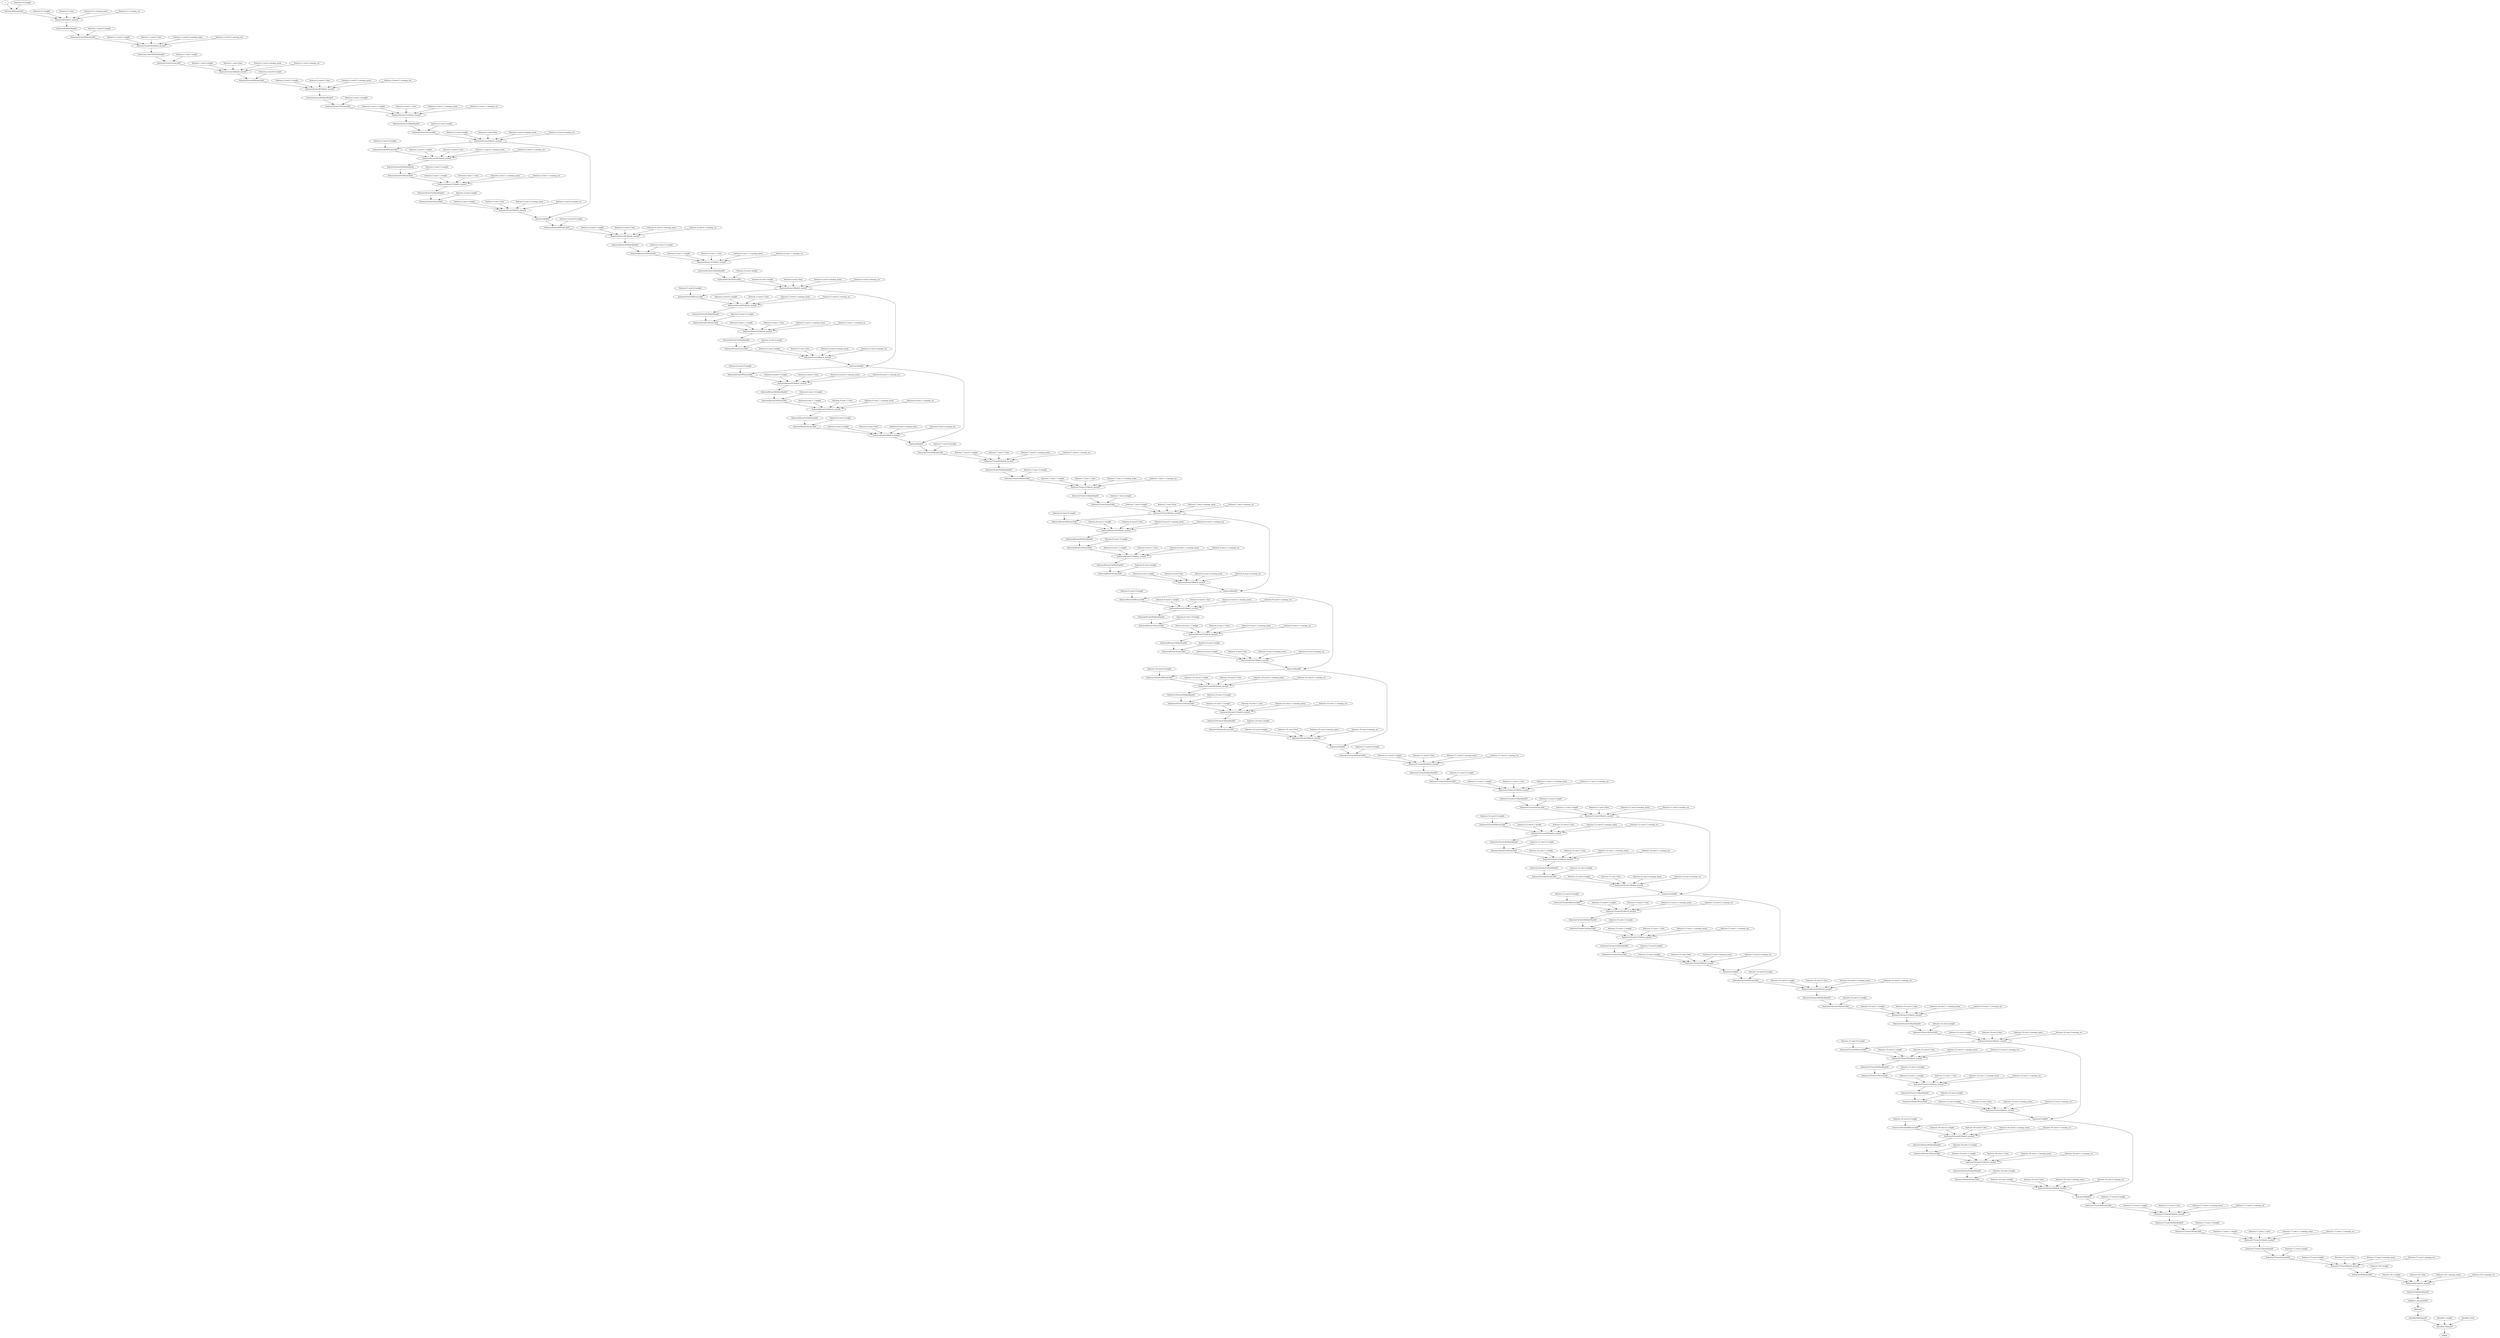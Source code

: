 strict digraph  {
x [id=0, metatype=PTInputNoopMetatype, type=nncf_model_input];
"features.0.0.weight" [id=1, metatype=PTConstNoopMetatype, type=nncf_model_const];
"features/0/0/conv2d/0" [id=2, metatype=PTConv2dMetatype, type=conv2d];
"features.0.1.weight" [id=3, metatype=PTConstNoopMetatype, type=nncf_model_const];
"features.0.1.bias" [id=4, metatype=PTConstNoopMetatype, type=nncf_model_const];
"features.0.1.running_mean" [id=5, metatype=PTConstNoopMetatype, type=nncf_model_const];
"features.0.1.running_var" [id=6, metatype=PTConstNoopMetatype, type=nncf_model_const];
"features/0/1/batch_norm/0" [id=7, metatype=PTBatchNormMetatype, type=batch_norm];
"features/0/2/hardtanh/0" [id=8, metatype=PTHardTanhMetatype, type=hardtanh];
"features.1.conv.0.0.weight" [id=9, metatype=PTConstNoopMetatype, type=nncf_model_const];
"features/1/conv/0/0/conv2d/0" [id=10, metatype=PTDepthwiseConv2dSubtype, type=conv2d];
"features.1.conv.0.1.weight" [id=11, metatype=PTConstNoopMetatype, type=nncf_model_const];
"features.1.conv.0.1.bias" [id=12, metatype=PTConstNoopMetatype, type=nncf_model_const];
"features.1.conv.0.1.running_mean" [id=13, metatype=PTConstNoopMetatype, type=nncf_model_const];
"features.1.conv.0.1.running_var" [id=14, metatype=PTConstNoopMetatype, type=nncf_model_const];
"features/1/conv/0/1/batch_norm/0" [id=15, metatype=PTBatchNormMetatype, type=batch_norm];
"features/1/conv/0/2/hardtanh/0" [id=16, metatype=PTHardTanhMetatype, type=hardtanh];
"features.1.conv.1.weight" [id=17, metatype=PTConstNoopMetatype, type=nncf_model_const];
"features/1/conv/1/conv2d/0" [id=18, metatype=PTConv2dMetatype, type=conv2d];
"features.1.conv.2.weight" [id=19, metatype=PTConstNoopMetatype, type=nncf_model_const];
"features.1.conv.2.bias" [id=20, metatype=PTConstNoopMetatype, type=nncf_model_const];
"features.1.conv.2.running_mean" [id=21, metatype=PTConstNoopMetatype, type=nncf_model_const];
"features.1.conv.2.running_var" [id=22, metatype=PTConstNoopMetatype, type=nncf_model_const];
"features/1/conv/2/batch_norm/0" [id=23, metatype=PTBatchNormMetatype, type=batch_norm];
"features.2.conv.0.0.weight" [id=24, metatype=PTConstNoopMetatype, type=nncf_model_const];
"features/2/conv/0/0/conv2d/0" [id=25, metatype=PTConv2dMetatype, type=conv2d];
"features.2.conv.0.1.weight" [id=26, metatype=PTConstNoopMetatype, type=nncf_model_const];
"features.2.conv.0.1.bias" [id=27, metatype=PTConstNoopMetatype, type=nncf_model_const];
"features.2.conv.0.1.running_mean" [id=28, metatype=PTConstNoopMetatype, type=nncf_model_const];
"features.2.conv.0.1.running_var" [id=29, metatype=PTConstNoopMetatype, type=nncf_model_const];
"features/2/conv/0/1/batch_norm/0" [id=30, metatype=PTBatchNormMetatype, type=batch_norm];
"features/2/conv/0/2/hardtanh/0" [id=31, metatype=PTHardTanhMetatype, type=hardtanh];
"features.2.conv.1.0.weight" [id=32, metatype=PTConstNoopMetatype, type=nncf_model_const];
"features/2/conv/1/0/conv2d/0" [id=33, metatype=PTDepthwiseConv2dSubtype, type=conv2d];
"features.2.conv.1.1.weight" [id=34, metatype=PTConstNoopMetatype, type=nncf_model_const];
"features.2.conv.1.1.bias" [id=35, metatype=PTConstNoopMetatype, type=nncf_model_const];
"features.2.conv.1.1.running_mean" [id=36, metatype=PTConstNoopMetatype, type=nncf_model_const];
"features.2.conv.1.1.running_var" [id=37, metatype=PTConstNoopMetatype, type=nncf_model_const];
"features/2/conv/1/1/batch_norm/0" [id=38, metatype=PTBatchNormMetatype, type=batch_norm];
"features/2/conv/1/2/hardtanh/0" [id=39, metatype=PTHardTanhMetatype, type=hardtanh];
"features.2.conv.2.weight" [id=40, metatype=PTConstNoopMetatype, type=nncf_model_const];
"features/2/conv/2/conv2d/0" [id=41, metatype=PTConv2dMetatype, type=conv2d];
"features.2.conv.3.weight" [id=42, metatype=PTConstNoopMetatype, type=nncf_model_const];
"features.2.conv.3.bias" [id=43, metatype=PTConstNoopMetatype, type=nncf_model_const];
"features.2.conv.3.running_mean" [id=44, metatype=PTConstNoopMetatype, type=nncf_model_const];
"features.2.conv.3.running_var" [id=45, metatype=PTConstNoopMetatype, type=nncf_model_const];
"features/2/conv/3/batch_norm/0" [id=46, metatype=PTBatchNormMetatype, type=batch_norm];
"features.3.conv.0.0.weight" [id=47, metatype=PTConstNoopMetatype, type=nncf_model_const];
"features/3/conv/0/0/conv2d/0" [id=48, metatype=PTConv2dMetatype, type=conv2d];
"features.3.conv.0.1.weight" [id=49, metatype=PTConstNoopMetatype, type=nncf_model_const];
"features.3.conv.0.1.bias" [id=50, metatype=PTConstNoopMetatype, type=nncf_model_const];
"features.3.conv.0.1.running_mean" [id=51, metatype=PTConstNoopMetatype, type=nncf_model_const];
"features.3.conv.0.1.running_var" [id=52, metatype=PTConstNoopMetatype, type=nncf_model_const];
"features/3/conv/0/1/batch_norm/0" [id=53, metatype=PTBatchNormMetatype, type=batch_norm];
"features/3/conv/0/2/hardtanh/0" [id=54, metatype=PTHardTanhMetatype, type=hardtanh];
"features.3.conv.1.0.weight" [id=55, metatype=PTConstNoopMetatype, type=nncf_model_const];
"features/3/conv/1/0/conv2d/0" [id=56, metatype=PTDepthwiseConv2dSubtype, type=conv2d];
"features.3.conv.1.1.weight" [id=57, metatype=PTConstNoopMetatype, type=nncf_model_const];
"features.3.conv.1.1.bias" [id=58, metatype=PTConstNoopMetatype, type=nncf_model_const];
"features.3.conv.1.1.running_mean" [id=59, metatype=PTConstNoopMetatype, type=nncf_model_const];
"features.3.conv.1.1.running_var" [id=60, metatype=PTConstNoopMetatype, type=nncf_model_const];
"features/3/conv/1/1/batch_norm/0" [id=61, metatype=PTBatchNormMetatype, type=batch_norm];
"features/3/conv/1/2/hardtanh/0" [id=62, metatype=PTHardTanhMetatype, type=hardtanh];
"features.3.conv.2.weight" [id=63, metatype=PTConstNoopMetatype, type=nncf_model_const];
"features/3/conv/2/conv2d/0" [id=64, metatype=PTConv2dMetatype, type=conv2d];
"features.3.conv.3.weight" [id=65, metatype=PTConstNoopMetatype, type=nncf_model_const];
"features.3.conv.3.bias" [id=66, metatype=PTConstNoopMetatype, type=nncf_model_const];
"features.3.conv.3.running_mean" [id=67, metatype=PTConstNoopMetatype, type=nncf_model_const];
"features.3.conv.3.running_var" [id=68, metatype=PTConstNoopMetatype, type=nncf_model_const];
"features/3/conv/3/batch_norm/0" [id=69, metatype=PTBatchNormMetatype, type=batch_norm];
"features/3/add/0" [id=70, metatype=PTAddMetatype, type=add];
"features.4.conv.0.0.weight" [id=71, metatype=PTConstNoopMetatype, type=nncf_model_const];
"features/4/conv/0/0/conv2d/0" [id=72, metatype=PTConv2dMetatype, type=conv2d];
"features.4.conv.0.1.weight" [id=73, metatype=PTConstNoopMetatype, type=nncf_model_const];
"features.4.conv.0.1.bias" [id=74, metatype=PTConstNoopMetatype, type=nncf_model_const];
"features.4.conv.0.1.running_mean" [id=75, metatype=PTConstNoopMetatype, type=nncf_model_const];
"features.4.conv.0.1.running_var" [id=76, metatype=PTConstNoopMetatype, type=nncf_model_const];
"features/4/conv/0/1/batch_norm/0" [id=77, metatype=PTBatchNormMetatype, type=batch_norm];
"features/4/conv/0/2/hardtanh/0" [id=78, metatype=PTHardTanhMetatype, type=hardtanh];
"features.4.conv.1.0.weight" [id=79, metatype=PTConstNoopMetatype, type=nncf_model_const];
"features/4/conv/1/0/conv2d/0" [id=80, metatype=PTDepthwiseConv2dSubtype, type=conv2d];
"features.4.conv.1.1.weight" [id=81, metatype=PTConstNoopMetatype, type=nncf_model_const];
"features.4.conv.1.1.bias" [id=82, metatype=PTConstNoopMetatype, type=nncf_model_const];
"features.4.conv.1.1.running_mean" [id=83, metatype=PTConstNoopMetatype, type=nncf_model_const];
"features.4.conv.1.1.running_var" [id=84, metatype=PTConstNoopMetatype, type=nncf_model_const];
"features/4/conv/1/1/batch_norm/0" [id=85, metatype=PTBatchNormMetatype, type=batch_norm];
"features/4/conv/1/2/hardtanh/0" [id=86, metatype=PTHardTanhMetatype, type=hardtanh];
"features.4.conv.2.weight" [id=87, metatype=PTConstNoopMetatype, type=nncf_model_const];
"features/4/conv/2/conv2d/0" [id=88, metatype=PTConv2dMetatype, type=conv2d];
"features.4.conv.3.weight" [id=89, metatype=PTConstNoopMetatype, type=nncf_model_const];
"features.4.conv.3.bias" [id=90, metatype=PTConstNoopMetatype, type=nncf_model_const];
"features.4.conv.3.running_mean" [id=91, metatype=PTConstNoopMetatype, type=nncf_model_const];
"features.4.conv.3.running_var" [id=92, metatype=PTConstNoopMetatype, type=nncf_model_const];
"features/4/conv/3/batch_norm/0" [id=93, metatype=PTBatchNormMetatype, type=batch_norm];
"features.5.conv.0.0.weight" [id=94, metatype=PTConstNoopMetatype, type=nncf_model_const];
"features/5/conv/0/0/conv2d/0" [id=95, metatype=PTConv2dMetatype, type=conv2d];
"features.5.conv.0.1.weight" [id=96, metatype=PTConstNoopMetatype, type=nncf_model_const];
"features.5.conv.0.1.bias" [id=97, metatype=PTConstNoopMetatype, type=nncf_model_const];
"features.5.conv.0.1.running_mean" [id=98, metatype=PTConstNoopMetatype, type=nncf_model_const];
"features.5.conv.0.1.running_var" [id=99, metatype=PTConstNoopMetatype, type=nncf_model_const];
"features/5/conv/0/1/batch_norm/0" [id=100, metatype=PTBatchNormMetatype, type=batch_norm];
"features/5/conv/0/2/hardtanh/0" [id=101, metatype=PTHardTanhMetatype, type=hardtanh];
"features.5.conv.1.0.weight" [id=102, metatype=PTConstNoopMetatype, type=nncf_model_const];
"features/5/conv/1/0/conv2d/0" [id=103, metatype=PTDepthwiseConv2dSubtype, type=conv2d];
"features.5.conv.1.1.weight" [id=104, metatype=PTConstNoopMetatype, type=nncf_model_const];
"features.5.conv.1.1.bias" [id=105, metatype=PTConstNoopMetatype, type=nncf_model_const];
"features.5.conv.1.1.running_mean" [id=106, metatype=PTConstNoopMetatype, type=nncf_model_const];
"features.5.conv.1.1.running_var" [id=107, metatype=PTConstNoopMetatype, type=nncf_model_const];
"features/5/conv/1/1/batch_norm/0" [id=108, metatype=PTBatchNormMetatype, type=batch_norm];
"features/5/conv/1/2/hardtanh/0" [id=109, metatype=PTHardTanhMetatype, type=hardtanh];
"features.5.conv.2.weight" [id=110, metatype=PTConstNoopMetatype, type=nncf_model_const];
"features/5/conv/2/conv2d/0" [id=111, metatype=PTConv2dMetatype, type=conv2d];
"features.5.conv.3.weight" [id=112, metatype=PTConstNoopMetatype, type=nncf_model_const];
"features.5.conv.3.bias" [id=113, metatype=PTConstNoopMetatype, type=nncf_model_const];
"features.5.conv.3.running_mean" [id=114, metatype=PTConstNoopMetatype, type=nncf_model_const];
"features.5.conv.3.running_var" [id=115, metatype=PTConstNoopMetatype, type=nncf_model_const];
"features/5/conv/3/batch_norm/0" [id=116, metatype=PTBatchNormMetatype, type=batch_norm];
"features/5/add/0" [id=117, metatype=PTAddMetatype, type=add];
"features.6.conv.0.0.weight" [id=118, metatype=PTConstNoopMetatype, type=nncf_model_const];
"features/6/conv/0/0/conv2d/0" [id=119, metatype=PTConv2dMetatype, type=conv2d];
"features.6.conv.0.1.weight" [id=120, metatype=PTConstNoopMetatype, type=nncf_model_const];
"features.6.conv.0.1.bias" [id=121, metatype=PTConstNoopMetatype, type=nncf_model_const];
"features.6.conv.0.1.running_mean" [id=122, metatype=PTConstNoopMetatype, type=nncf_model_const];
"features.6.conv.0.1.running_var" [id=123, metatype=PTConstNoopMetatype, type=nncf_model_const];
"features/6/conv/0/1/batch_norm/0" [id=124, metatype=PTBatchNormMetatype, type=batch_norm];
"features/6/conv/0/2/hardtanh/0" [id=125, metatype=PTHardTanhMetatype, type=hardtanh];
"features.6.conv.1.0.weight" [id=126, metatype=PTConstNoopMetatype, type=nncf_model_const];
"features/6/conv/1/0/conv2d/0" [id=127, metatype=PTDepthwiseConv2dSubtype, type=conv2d];
"features.6.conv.1.1.weight" [id=128, metatype=PTConstNoopMetatype, type=nncf_model_const];
"features.6.conv.1.1.bias" [id=129, metatype=PTConstNoopMetatype, type=nncf_model_const];
"features.6.conv.1.1.running_mean" [id=130, metatype=PTConstNoopMetatype, type=nncf_model_const];
"features.6.conv.1.1.running_var" [id=131, metatype=PTConstNoopMetatype, type=nncf_model_const];
"features/6/conv/1/1/batch_norm/0" [id=132, metatype=PTBatchNormMetatype, type=batch_norm];
"features/6/conv/1/2/hardtanh/0" [id=133, metatype=PTHardTanhMetatype, type=hardtanh];
"features.6.conv.2.weight" [id=134, metatype=PTConstNoopMetatype, type=nncf_model_const];
"features/6/conv/2/conv2d/0" [id=135, metatype=PTConv2dMetatype, type=conv2d];
"features.6.conv.3.weight" [id=136, metatype=PTConstNoopMetatype, type=nncf_model_const];
"features.6.conv.3.bias" [id=137, metatype=PTConstNoopMetatype, type=nncf_model_const];
"features.6.conv.3.running_mean" [id=138, metatype=PTConstNoopMetatype, type=nncf_model_const];
"features.6.conv.3.running_var" [id=139, metatype=PTConstNoopMetatype, type=nncf_model_const];
"features/6/conv/3/batch_norm/0" [id=140, metatype=PTBatchNormMetatype, type=batch_norm];
"features/6/add/0" [id=141, metatype=PTAddMetatype, type=add];
"features.7.conv.0.0.weight" [id=142, metatype=PTConstNoopMetatype, type=nncf_model_const];
"features/7/conv/0/0/conv2d/0" [id=143, metatype=PTConv2dMetatype, type=conv2d];
"features.7.conv.0.1.weight" [id=144, metatype=PTConstNoopMetatype, type=nncf_model_const];
"features.7.conv.0.1.bias" [id=145, metatype=PTConstNoopMetatype, type=nncf_model_const];
"features.7.conv.0.1.running_mean" [id=146, metatype=PTConstNoopMetatype, type=nncf_model_const];
"features.7.conv.0.1.running_var" [id=147, metatype=PTConstNoopMetatype, type=nncf_model_const];
"features/7/conv/0/1/batch_norm/0" [id=148, metatype=PTBatchNormMetatype, type=batch_norm];
"features/7/conv/0/2/hardtanh/0" [id=149, metatype=PTHardTanhMetatype, type=hardtanh];
"features.7.conv.1.0.weight" [id=150, metatype=PTConstNoopMetatype, type=nncf_model_const];
"features/7/conv/1/0/conv2d/0" [id=151, metatype=PTDepthwiseConv2dSubtype, type=conv2d];
"features.7.conv.1.1.weight" [id=152, metatype=PTConstNoopMetatype, type=nncf_model_const];
"features.7.conv.1.1.bias" [id=153, metatype=PTConstNoopMetatype, type=nncf_model_const];
"features.7.conv.1.1.running_mean" [id=154, metatype=PTConstNoopMetatype, type=nncf_model_const];
"features.7.conv.1.1.running_var" [id=155, metatype=PTConstNoopMetatype, type=nncf_model_const];
"features/7/conv/1/1/batch_norm/0" [id=156, metatype=PTBatchNormMetatype, type=batch_norm];
"features/7/conv/1/2/hardtanh/0" [id=157, metatype=PTHardTanhMetatype, type=hardtanh];
"features.7.conv.2.weight" [id=158, metatype=PTConstNoopMetatype, type=nncf_model_const];
"features/7/conv/2/conv2d/0" [id=159, metatype=PTConv2dMetatype, type=conv2d];
"features.7.conv.3.weight" [id=160, metatype=PTConstNoopMetatype, type=nncf_model_const];
"features.7.conv.3.bias" [id=161, metatype=PTConstNoopMetatype, type=nncf_model_const];
"features.7.conv.3.running_mean" [id=162, metatype=PTConstNoopMetatype, type=nncf_model_const];
"features.7.conv.3.running_var" [id=163, metatype=PTConstNoopMetatype, type=nncf_model_const];
"features/7/conv/3/batch_norm/0" [id=164, metatype=PTBatchNormMetatype, type=batch_norm];
"features.8.conv.0.0.weight" [id=165, metatype=PTConstNoopMetatype, type=nncf_model_const];
"features/8/conv/0/0/conv2d/0" [id=166, metatype=PTConv2dMetatype, type=conv2d];
"features.8.conv.0.1.weight" [id=167, metatype=PTConstNoopMetatype, type=nncf_model_const];
"features.8.conv.0.1.bias" [id=168, metatype=PTConstNoopMetatype, type=nncf_model_const];
"features.8.conv.0.1.running_mean" [id=169, metatype=PTConstNoopMetatype, type=nncf_model_const];
"features.8.conv.0.1.running_var" [id=170, metatype=PTConstNoopMetatype, type=nncf_model_const];
"features/8/conv/0/1/batch_norm/0" [id=171, metatype=PTBatchNormMetatype, type=batch_norm];
"features/8/conv/0/2/hardtanh/0" [id=172, metatype=PTHardTanhMetatype, type=hardtanh];
"features.8.conv.1.0.weight" [id=173, metatype=PTConstNoopMetatype, type=nncf_model_const];
"features/8/conv/1/0/conv2d/0" [id=174, metatype=PTDepthwiseConv2dSubtype, type=conv2d];
"features.8.conv.1.1.weight" [id=175, metatype=PTConstNoopMetatype, type=nncf_model_const];
"features.8.conv.1.1.bias" [id=176, metatype=PTConstNoopMetatype, type=nncf_model_const];
"features.8.conv.1.1.running_mean" [id=177, metatype=PTConstNoopMetatype, type=nncf_model_const];
"features.8.conv.1.1.running_var" [id=178, metatype=PTConstNoopMetatype, type=nncf_model_const];
"features/8/conv/1/1/batch_norm/0" [id=179, metatype=PTBatchNormMetatype, type=batch_norm];
"features/8/conv/1/2/hardtanh/0" [id=180, metatype=PTHardTanhMetatype, type=hardtanh];
"features.8.conv.2.weight" [id=181, metatype=PTConstNoopMetatype, type=nncf_model_const];
"features/8/conv/2/conv2d/0" [id=182, metatype=PTConv2dMetatype, type=conv2d];
"features.8.conv.3.weight" [id=183, metatype=PTConstNoopMetatype, type=nncf_model_const];
"features.8.conv.3.bias" [id=184, metatype=PTConstNoopMetatype, type=nncf_model_const];
"features.8.conv.3.running_mean" [id=185, metatype=PTConstNoopMetatype, type=nncf_model_const];
"features.8.conv.3.running_var" [id=186, metatype=PTConstNoopMetatype, type=nncf_model_const];
"features/8/conv/3/batch_norm/0" [id=187, metatype=PTBatchNormMetatype, type=batch_norm];
"features/8/add/0" [id=188, metatype=PTAddMetatype, type=add];
"features.9.conv.0.0.weight" [id=189, metatype=PTConstNoopMetatype, type=nncf_model_const];
"features/9/conv/0/0/conv2d/0" [id=190, metatype=PTConv2dMetatype, type=conv2d];
"features.9.conv.0.1.weight" [id=191, metatype=PTConstNoopMetatype, type=nncf_model_const];
"features.9.conv.0.1.bias" [id=192, metatype=PTConstNoopMetatype, type=nncf_model_const];
"features.9.conv.0.1.running_mean" [id=193, metatype=PTConstNoopMetatype, type=nncf_model_const];
"features.9.conv.0.1.running_var" [id=194, metatype=PTConstNoopMetatype, type=nncf_model_const];
"features/9/conv/0/1/batch_norm/0" [id=195, metatype=PTBatchNormMetatype, type=batch_norm];
"features/9/conv/0/2/hardtanh/0" [id=196, metatype=PTHardTanhMetatype, type=hardtanh];
"features.9.conv.1.0.weight" [id=197, metatype=PTConstNoopMetatype, type=nncf_model_const];
"features/9/conv/1/0/conv2d/0" [id=198, metatype=PTDepthwiseConv2dSubtype, type=conv2d];
"features.9.conv.1.1.weight" [id=199, metatype=PTConstNoopMetatype, type=nncf_model_const];
"features.9.conv.1.1.bias" [id=200, metatype=PTConstNoopMetatype, type=nncf_model_const];
"features.9.conv.1.1.running_mean" [id=201, metatype=PTConstNoopMetatype, type=nncf_model_const];
"features.9.conv.1.1.running_var" [id=202, metatype=PTConstNoopMetatype, type=nncf_model_const];
"features/9/conv/1/1/batch_norm/0" [id=203, metatype=PTBatchNormMetatype, type=batch_norm];
"features/9/conv/1/2/hardtanh/0" [id=204, metatype=PTHardTanhMetatype, type=hardtanh];
"features.9.conv.2.weight" [id=205, metatype=PTConstNoopMetatype, type=nncf_model_const];
"features/9/conv/2/conv2d/0" [id=206, metatype=PTConv2dMetatype, type=conv2d];
"features.9.conv.3.weight" [id=207, metatype=PTConstNoopMetatype, type=nncf_model_const];
"features.9.conv.3.bias" [id=208, metatype=PTConstNoopMetatype, type=nncf_model_const];
"features.9.conv.3.running_mean" [id=209, metatype=PTConstNoopMetatype, type=nncf_model_const];
"features.9.conv.3.running_var" [id=210, metatype=PTConstNoopMetatype, type=nncf_model_const];
"features/9/conv/3/batch_norm/0" [id=211, metatype=PTBatchNormMetatype, type=batch_norm];
"features/9/add/0" [id=212, metatype=PTAddMetatype, type=add];
"features.10.conv.0.0.weight" [id=213, metatype=PTConstNoopMetatype, type=nncf_model_const];
"features/10/conv/0/0/conv2d/0" [id=214, metatype=PTConv2dMetatype, type=conv2d];
"features.10.conv.0.1.weight" [id=215, metatype=PTConstNoopMetatype, type=nncf_model_const];
"features.10.conv.0.1.bias" [id=216, metatype=PTConstNoopMetatype, type=nncf_model_const];
"features.10.conv.0.1.running_mean" [id=217, metatype=PTConstNoopMetatype, type=nncf_model_const];
"features.10.conv.0.1.running_var" [id=218, metatype=PTConstNoopMetatype, type=nncf_model_const];
"features/10/conv/0/1/batch_norm/0" [id=219, metatype=PTBatchNormMetatype, type=batch_norm];
"features/10/conv/0/2/hardtanh/0" [id=220, metatype=PTHardTanhMetatype, type=hardtanh];
"features.10.conv.1.0.weight" [id=221, metatype=PTConstNoopMetatype, type=nncf_model_const];
"features/10/conv/1/0/conv2d/0" [id=222, metatype=PTDepthwiseConv2dSubtype, type=conv2d];
"features.10.conv.1.1.weight" [id=223, metatype=PTConstNoopMetatype, type=nncf_model_const];
"features.10.conv.1.1.bias" [id=224, metatype=PTConstNoopMetatype, type=nncf_model_const];
"features.10.conv.1.1.running_mean" [id=225, metatype=PTConstNoopMetatype, type=nncf_model_const];
"features.10.conv.1.1.running_var" [id=226, metatype=PTConstNoopMetatype, type=nncf_model_const];
"features/10/conv/1/1/batch_norm/0" [id=227, metatype=PTBatchNormMetatype, type=batch_norm];
"features/10/conv/1/2/hardtanh/0" [id=228, metatype=PTHardTanhMetatype, type=hardtanh];
"features.10.conv.2.weight" [id=229, metatype=PTConstNoopMetatype, type=nncf_model_const];
"features/10/conv/2/conv2d/0" [id=230, metatype=PTConv2dMetatype, type=conv2d];
"features.10.conv.3.weight" [id=231, metatype=PTConstNoopMetatype, type=nncf_model_const];
"features.10.conv.3.bias" [id=232, metatype=PTConstNoopMetatype, type=nncf_model_const];
"features.10.conv.3.running_mean" [id=233, metatype=PTConstNoopMetatype, type=nncf_model_const];
"features.10.conv.3.running_var" [id=234, metatype=PTConstNoopMetatype, type=nncf_model_const];
"features/10/conv/3/batch_norm/0" [id=235, metatype=PTBatchNormMetatype, type=batch_norm];
"features/10/add/0" [id=236, metatype=PTAddMetatype, type=add];
"features.11.conv.0.0.weight" [id=237, metatype=PTConstNoopMetatype, type=nncf_model_const];
"features/11/conv/0/0/conv2d/0" [id=238, metatype=PTConv2dMetatype, type=conv2d];
"features.11.conv.0.1.weight" [id=239, metatype=PTConstNoopMetatype, type=nncf_model_const];
"features.11.conv.0.1.bias" [id=240, metatype=PTConstNoopMetatype, type=nncf_model_const];
"features.11.conv.0.1.running_mean" [id=241, metatype=PTConstNoopMetatype, type=nncf_model_const];
"features.11.conv.0.1.running_var" [id=242, metatype=PTConstNoopMetatype, type=nncf_model_const];
"features/11/conv/0/1/batch_norm/0" [id=243, metatype=PTBatchNormMetatype, type=batch_norm];
"features/11/conv/0/2/hardtanh/0" [id=244, metatype=PTHardTanhMetatype, type=hardtanh];
"features.11.conv.1.0.weight" [id=245, metatype=PTConstNoopMetatype, type=nncf_model_const];
"features/11/conv/1/0/conv2d/0" [id=246, metatype=PTDepthwiseConv2dSubtype, type=conv2d];
"features.11.conv.1.1.weight" [id=247, metatype=PTConstNoopMetatype, type=nncf_model_const];
"features.11.conv.1.1.bias" [id=248, metatype=PTConstNoopMetatype, type=nncf_model_const];
"features.11.conv.1.1.running_mean" [id=249, metatype=PTConstNoopMetatype, type=nncf_model_const];
"features.11.conv.1.1.running_var" [id=250, metatype=PTConstNoopMetatype, type=nncf_model_const];
"features/11/conv/1/1/batch_norm/0" [id=251, metatype=PTBatchNormMetatype, type=batch_norm];
"features/11/conv/1/2/hardtanh/0" [id=252, metatype=PTHardTanhMetatype, type=hardtanh];
"features.11.conv.2.weight" [id=253, metatype=PTConstNoopMetatype, type=nncf_model_const];
"features/11/conv/2/conv2d/0" [id=254, metatype=PTConv2dMetatype, type=conv2d];
"features.11.conv.3.weight" [id=255, metatype=PTConstNoopMetatype, type=nncf_model_const];
"features.11.conv.3.bias" [id=256, metatype=PTConstNoopMetatype, type=nncf_model_const];
"features.11.conv.3.running_mean" [id=257, metatype=PTConstNoopMetatype, type=nncf_model_const];
"features.11.conv.3.running_var" [id=258, metatype=PTConstNoopMetatype, type=nncf_model_const];
"features/11/conv/3/batch_norm/0" [id=259, metatype=PTBatchNormMetatype, type=batch_norm];
"features.12.conv.0.0.weight" [id=260, metatype=PTConstNoopMetatype, type=nncf_model_const];
"features/12/conv/0/0/conv2d/0" [id=261, metatype=PTConv2dMetatype, type=conv2d];
"features.12.conv.0.1.weight" [id=262, metatype=PTConstNoopMetatype, type=nncf_model_const];
"features.12.conv.0.1.bias" [id=263, metatype=PTConstNoopMetatype, type=nncf_model_const];
"features.12.conv.0.1.running_mean" [id=264, metatype=PTConstNoopMetatype, type=nncf_model_const];
"features.12.conv.0.1.running_var" [id=265, metatype=PTConstNoopMetatype, type=nncf_model_const];
"features/12/conv/0/1/batch_norm/0" [id=266, metatype=PTBatchNormMetatype, type=batch_norm];
"features/12/conv/0/2/hardtanh/0" [id=267, metatype=PTHardTanhMetatype, type=hardtanh];
"features.12.conv.1.0.weight" [id=268, metatype=PTConstNoopMetatype, type=nncf_model_const];
"features/12/conv/1/0/conv2d/0" [id=269, metatype=PTDepthwiseConv2dSubtype, type=conv2d];
"features.12.conv.1.1.weight" [id=270, metatype=PTConstNoopMetatype, type=nncf_model_const];
"features.12.conv.1.1.bias" [id=271, metatype=PTConstNoopMetatype, type=nncf_model_const];
"features.12.conv.1.1.running_mean" [id=272, metatype=PTConstNoopMetatype, type=nncf_model_const];
"features.12.conv.1.1.running_var" [id=273, metatype=PTConstNoopMetatype, type=nncf_model_const];
"features/12/conv/1/1/batch_norm/0" [id=274, metatype=PTBatchNormMetatype, type=batch_norm];
"features/12/conv/1/2/hardtanh/0" [id=275, metatype=PTHardTanhMetatype, type=hardtanh];
"features.12.conv.2.weight" [id=276, metatype=PTConstNoopMetatype, type=nncf_model_const];
"features/12/conv/2/conv2d/0" [id=277, metatype=PTConv2dMetatype, type=conv2d];
"features.12.conv.3.weight" [id=278, metatype=PTConstNoopMetatype, type=nncf_model_const];
"features.12.conv.3.bias" [id=279, metatype=PTConstNoopMetatype, type=nncf_model_const];
"features.12.conv.3.running_mean" [id=280, metatype=PTConstNoopMetatype, type=nncf_model_const];
"features.12.conv.3.running_var" [id=281, metatype=PTConstNoopMetatype, type=nncf_model_const];
"features/12/conv/3/batch_norm/0" [id=282, metatype=PTBatchNormMetatype, type=batch_norm];
"features/12/add/0" [id=283, metatype=PTAddMetatype, type=add];
"features.13.conv.0.0.weight" [id=284, metatype=PTConstNoopMetatype, type=nncf_model_const];
"features/13/conv/0/0/conv2d/0" [id=285, metatype=PTConv2dMetatype, type=conv2d];
"features.13.conv.0.1.weight" [id=286, metatype=PTConstNoopMetatype, type=nncf_model_const];
"features.13.conv.0.1.bias" [id=287, metatype=PTConstNoopMetatype, type=nncf_model_const];
"features.13.conv.0.1.running_mean" [id=288, metatype=PTConstNoopMetatype, type=nncf_model_const];
"features.13.conv.0.1.running_var" [id=289, metatype=PTConstNoopMetatype, type=nncf_model_const];
"features/13/conv/0/1/batch_norm/0" [id=290, metatype=PTBatchNormMetatype, type=batch_norm];
"features/13/conv/0/2/hardtanh/0" [id=291, metatype=PTHardTanhMetatype, type=hardtanh];
"features.13.conv.1.0.weight" [id=292, metatype=PTConstNoopMetatype, type=nncf_model_const];
"features/13/conv/1/0/conv2d/0" [id=293, metatype=PTDepthwiseConv2dSubtype, type=conv2d];
"features.13.conv.1.1.weight" [id=294, metatype=PTConstNoopMetatype, type=nncf_model_const];
"features.13.conv.1.1.bias" [id=295, metatype=PTConstNoopMetatype, type=nncf_model_const];
"features.13.conv.1.1.running_mean" [id=296, metatype=PTConstNoopMetatype, type=nncf_model_const];
"features.13.conv.1.1.running_var" [id=297, metatype=PTConstNoopMetatype, type=nncf_model_const];
"features/13/conv/1/1/batch_norm/0" [id=298, metatype=PTBatchNormMetatype, type=batch_norm];
"features/13/conv/1/2/hardtanh/0" [id=299, metatype=PTHardTanhMetatype, type=hardtanh];
"features.13.conv.2.weight" [id=300, metatype=PTConstNoopMetatype, type=nncf_model_const];
"features/13/conv/2/conv2d/0" [id=301, metatype=PTConv2dMetatype, type=conv2d];
"features.13.conv.3.weight" [id=302, metatype=PTConstNoopMetatype, type=nncf_model_const];
"features.13.conv.3.bias" [id=303, metatype=PTConstNoopMetatype, type=nncf_model_const];
"features.13.conv.3.running_mean" [id=304, metatype=PTConstNoopMetatype, type=nncf_model_const];
"features.13.conv.3.running_var" [id=305, metatype=PTConstNoopMetatype, type=nncf_model_const];
"features/13/conv/3/batch_norm/0" [id=306, metatype=PTBatchNormMetatype, type=batch_norm];
"features/13/add/0" [id=307, metatype=PTAddMetatype, type=add];
"features.14.conv.0.0.weight" [id=308, metatype=PTConstNoopMetatype, type=nncf_model_const];
"features/14/conv/0/0/conv2d/0" [id=309, metatype=PTConv2dMetatype, type=conv2d];
"features.14.conv.0.1.weight" [id=310, metatype=PTConstNoopMetatype, type=nncf_model_const];
"features.14.conv.0.1.bias" [id=311, metatype=PTConstNoopMetatype, type=nncf_model_const];
"features.14.conv.0.1.running_mean" [id=312, metatype=PTConstNoopMetatype, type=nncf_model_const];
"features.14.conv.0.1.running_var" [id=313, metatype=PTConstNoopMetatype, type=nncf_model_const];
"features/14/conv/0/1/batch_norm/0" [id=314, metatype=PTBatchNormMetatype, type=batch_norm];
"features/14/conv/0/2/hardtanh/0" [id=315, metatype=PTHardTanhMetatype, type=hardtanh];
"features.14.conv.1.0.weight" [id=316, metatype=PTConstNoopMetatype, type=nncf_model_const];
"features/14/conv/1/0/conv2d/0" [id=317, metatype=PTDepthwiseConv2dSubtype, type=conv2d];
"features.14.conv.1.1.weight" [id=318, metatype=PTConstNoopMetatype, type=nncf_model_const];
"features.14.conv.1.1.bias" [id=319, metatype=PTConstNoopMetatype, type=nncf_model_const];
"features.14.conv.1.1.running_mean" [id=320, metatype=PTConstNoopMetatype, type=nncf_model_const];
"features.14.conv.1.1.running_var" [id=321, metatype=PTConstNoopMetatype, type=nncf_model_const];
"features/14/conv/1/1/batch_norm/0" [id=322, metatype=PTBatchNormMetatype, type=batch_norm];
"features/14/conv/1/2/hardtanh/0" [id=323, metatype=PTHardTanhMetatype, type=hardtanh];
"features.14.conv.2.weight" [id=324, metatype=PTConstNoopMetatype, type=nncf_model_const];
"features/14/conv/2/conv2d/0" [id=325, metatype=PTConv2dMetatype, type=conv2d];
"features.14.conv.3.weight" [id=326, metatype=PTConstNoopMetatype, type=nncf_model_const];
"features.14.conv.3.bias" [id=327, metatype=PTConstNoopMetatype, type=nncf_model_const];
"features.14.conv.3.running_mean" [id=328, metatype=PTConstNoopMetatype, type=nncf_model_const];
"features.14.conv.3.running_var" [id=329, metatype=PTConstNoopMetatype, type=nncf_model_const];
"features/14/conv/3/batch_norm/0" [id=330, metatype=PTBatchNormMetatype, type=batch_norm];
"features.15.conv.0.0.weight" [id=331, metatype=PTConstNoopMetatype, type=nncf_model_const];
"features/15/conv/0/0/conv2d/0" [id=332, metatype=PTConv2dMetatype, type=conv2d];
"features.15.conv.0.1.weight" [id=333, metatype=PTConstNoopMetatype, type=nncf_model_const];
"features.15.conv.0.1.bias" [id=334, metatype=PTConstNoopMetatype, type=nncf_model_const];
"features.15.conv.0.1.running_mean" [id=335, metatype=PTConstNoopMetatype, type=nncf_model_const];
"features.15.conv.0.1.running_var" [id=336, metatype=PTConstNoopMetatype, type=nncf_model_const];
"features/15/conv/0/1/batch_norm/0" [id=337, metatype=PTBatchNormMetatype, type=batch_norm];
"features/15/conv/0/2/hardtanh/0" [id=338, metatype=PTHardTanhMetatype, type=hardtanh];
"features.15.conv.1.0.weight" [id=339, metatype=PTConstNoopMetatype, type=nncf_model_const];
"features/15/conv/1/0/conv2d/0" [id=340, metatype=PTDepthwiseConv2dSubtype, type=conv2d];
"features.15.conv.1.1.weight" [id=341, metatype=PTConstNoopMetatype, type=nncf_model_const];
"features.15.conv.1.1.bias" [id=342, metatype=PTConstNoopMetatype, type=nncf_model_const];
"features.15.conv.1.1.running_mean" [id=343, metatype=PTConstNoopMetatype, type=nncf_model_const];
"features.15.conv.1.1.running_var" [id=344, metatype=PTConstNoopMetatype, type=nncf_model_const];
"features/15/conv/1/1/batch_norm/0" [id=345, metatype=PTBatchNormMetatype, type=batch_norm];
"features/15/conv/1/2/hardtanh/0" [id=346, metatype=PTHardTanhMetatype, type=hardtanh];
"features.15.conv.2.weight" [id=347, metatype=PTConstNoopMetatype, type=nncf_model_const];
"features/15/conv/2/conv2d/0" [id=348, metatype=PTConv2dMetatype, type=conv2d];
"features.15.conv.3.weight" [id=349, metatype=PTConstNoopMetatype, type=nncf_model_const];
"features.15.conv.3.bias" [id=350, metatype=PTConstNoopMetatype, type=nncf_model_const];
"features.15.conv.3.running_mean" [id=351, metatype=PTConstNoopMetatype, type=nncf_model_const];
"features.15.conv.3.running_var" [id=352, metatype=PTConstNoopMetatype, type=nncf_model_const];
"features/15/conv/3/batch_norm/0" [id=353, metatype=PTBatchNormMetatype, type=batch_norm];
"features/15/add/0" [id=354, metatype=PTAddMetatype, type=add];
"features.16.conv.0.0.weight" [id=355, metatype=PTConstNoopMetatype, type=nncf_model_const];
"features/16/conv/0/0/conv2d/0" [id=356, metatype=PTConv2dMetatype, type=conv2d];
"features.16.conv.0.1.weight" [id=357, metatype=PTConstNoopMetatype, type=nncf_model_const];
"features.16.conv.0.1.bias" [id=358, metatype=PTConstNoopMetatype, type=nncf_model_const];
"features.16.conv.0.1.running_mean" [id=359, metatype=PTConstNoopMetatype, type=nncf_model_const];
"features.16.conv.0.1.running_var" [id=360, metatype=PTConstNoopMetatype, type=nncf_model_const];
"features/16/conv/0/1/batch_norm/0" [id=361, metatype=PTBatchNormMetatype, type=batch_norm];
"features/16/conv/0/2/hardtanh/0" [id=362, metatype=PTHardTanhMetatype, type=hardtanh];
"features.16.conv.1.0.weight" [id=363, metatype=PTConstNoopMetatype, type=nncf_model_const];
"features/16/conv/1/0/conv2d/0" [id=364, metatype=PTDepthwiseConv2dSubtype, type=conv2d];
"features.16.conv.1.1.weight" [id=365, metatype=PTConstNoopMetatype, type=nncf_model_const];
"features.16.conv.1.1.bias" [id=366, metatype=PTConstNoopMetatype, type=nncf_model_const];
"features.16.conv.1.1.running_mean" [id=367, metatype=PTConstNoopMetatype, type=nncf_model_const];
"features.16.conv.1.1.running_var" [id=368, metatype=PTConstNoopMetatype, type=nncf_model_const];
"features/16/conv/1/1/batch_norm/0" [id=369, metatype=PTBatchNormMetatype, type=batch_norm];
"features/16/conv/1/2/hardtanh/0" [id=370, metatype=PTHardTanhMetatype, type=hardtanh];
"features.16.conv.2.weight" [id=371, metatype=PTConstNoopMetatype, type=nncf_model_const];
"features/16/conv/2/conv2d/0" [id=372, metatype=PTConv2dMetatype, type=conv2d];
"features.16.conv.3.weight" [id=373, metatype=PTConstNoopMetatype, type=nncf_model_const];
"features.16.conv.3.bias" [id=374, metatype=PTConstNoopMetatype, type=nncf_model_const];
"features.16.conv.3.running_mean" [id=375, metatype=PTConstNoopMetatype, type=nncf_model_const];
"features.16.conv.3.running_var" [id=376, metatype=PTConstNoopMetatype, type=nncf_model_const];
"features/16/conv/3/batch_norm/0" [id=377, metatype=PTBatchNormMetatype, type=batch_norm];
"features/16/add/0" [id=378, metatype=PTAddMetatype, type=add];
"features.17.conv.0.0.weight" [id=379, metatype=PTConstNoopMetatype, type=nncf_model_const];
"features/17/conv/0/0/conv2d/0" [id=380, metatype=PTConv2dMetatype, type=conv2d];
"features.17.conv.0.1.weight" [id=381, metatype=PTConstNoopMetatype, type=nncf_model_const];
"features.17.conv.0.1.bias" [id=382, metatype=PTConstNoopMetatype, type=nncf_model_const];
"features.17.conv.0.1.running_mean" [id=383, metatype=PTConstNoopMetatype, type=nncf_model_const];
"features.17.conv.0.1.running_var" [id=384, metatype=PTConstNoopMetatype, type=nncf_model_const];
"features/17/conv/0/1/batch_norm/0" [id=385, metatype=PTBatchNormMetatype, type=batch_norm];
"features/17/conv/0/2/hardtanh/0" [id=386, metatype=PTHardTanhMetatype, type=hardtanh];
"features.17.conv.1.0.weight" [id=387, metatype=PTConstNoopMetatype, type=nncf_model_const];
"features/17/conv/1/0/conv2d/0" [id=388, metatype=PTDepthwiseConv2dSubtype, type=conv2d];
"features.17.conv.1.1.weight" [id=389, metatype=PTConstNoopMetatype, type=nncf_model_const];
"features.17.conv.1.1.bias" [id=390, metatype=PTConstNoopMetatype, type=nncf_model_const];
"features.17.conv.1.1.running_mean" [id=391, metatype=PTConstNoopMetatype, type=nncf_model_const];
"features.17.conv.1.1.running_var" [id=392, metatype=PTConstNoopMetatype, type=nncf_model_const];
"features/17/conv/1/1/batch_norm/0" [id=393, metatype=PTBatchNormMetatype, type=batch_norm];
"features/17/conv/1/2/hardtanh/0" [id=394, metatype=PTHardTanhMetatype, type=hardtanh];
"features.17.conv.2.weight" [id=395, metatype=PTConstNoopMetatype, type=nncf_model_const];
"features/17/conv/2/conv2d/0" [id=396, metatype=PTConv2dMetatype, type=conv2d];
"features.17.conv.3.weight" [id=397, metatype=PTConstNoopMetatype, type=nncf_model_const];
"features.17.conv.3.bias" [id=398, metatype=PTConstNoopMetatype, type=nncf_model_const];
"features.17.conv.3.running_mean" [id=399, metatype=PTConstNoopMetatype, type=nncf_model_const];
"features.17.conv.3.running_var" [id=400, metatype=PTConstNoopMetatype, type=nncf_model_const];
"features/17/conv/3/batch_norm/0" [id=401, metatype=PTBatchNormMetatype, type=batch_norm];
"features.18.0.weight" [id=402, metatype=PTConstNoopMetatype, type=nncf_model_const];
"features/18/0/conv2d/0" [id=403, metatype=PTConv2dMetatype, type=conv2d];
"features.18.1.weight" [id=404, metatype=PTConstNoopMetatype, type=nncf_model_const];
"features.18.1.bias" [id=405, metatype=PTConstNoopMetatype, type=nncf_model_const];
"features.18.1.running_mean" [id=406, metatype=PTConstNoopMetatype, type=nncf_model_const];
"features.18.1.running_var" [id=407, metatype=PTConstNoopMetatype, type=nncf_model_const];
"features/18/1/batch_norm/0" [id=408, metatype=PTBatchNormMetatype, type=batch_norm];
"features/18/2/hardtanh/0" [id=409, metatype=PTHardTanhMetatype, type=hardtanh];
"/adaptive_avg_pool2d/0" [id=410, metatype=PTAvgPool2dMetatype, type=adaptive_avg_pool2d];
"/flatten/0" [id=411, metatype=PTReshapeMetatype, type=flatten];
"classifier/0/dropout/0" [id=412, metatype=PTDropoutMetatype, type=dropout];
"classifier.1.weight" [id=413, metatype=PTConstNoopMetatype, type=nncf_model_const];
"classifier.1.bias" [id=414, metatype=PTConstNoopMetatype, type=nncf_model_const];
"classifier/1/linear/0" [id=415, metatype=PTLinearMetatype, type=linear];
output [id=416, metatype=PTOutputNoopMetatype, type=nncf_model_output];
x -> "features/0/0/conv2d/0"  [dtype=float, shape="(1, 3, 64, 64)"];
"features.0.0.weight" -> "features/0/0/conv2d/0"  [dtype=float, shape="(32, 3, 3, 3)"];
"features/0/0/conv2d/0" -> "features/0/1/batch_norm/0"  [dtype=float, shape="(1, 32, 32, 32)"];
"features.0.1.weight" -> "features/0/1/batch_norm/0"  [dtype=float, shape="(32,)"];
"features.0.1.bias" -> "features/0/1/batch_norm/0"  [dtype=float, shape="(32,)"];
"features.0.1.running_mean" -> "features/0/1/batch_norm/0"  [dtype=float, shape="(32,)"];
"features.0.1.running_var" -> "features/0/1/batch_norm/0"  [dtype=float, shape="(32,)"];
"features/0/1/batch_norm/0" -> "features/0/2/hardtanh/0"  [dtype=float, shape="(1, 32, 32, 32)"];
"features/0/2/hardtanh/0" -> "features/1/conv/0/0/conv2d/0"  [dtype=float, shape="(1, 32, 32, 32)"];
"features.1.conv.0.0.weight" -> "features/1/conv/0/0/conv2d/0"  [dtype=float, shape="(32, 1, 3, 3)"];
"features/1/conv/0/0/conv2d/0" -> "features/1/conv/0/1/batch_norm/0"  [dtype=float, shape="(1, 32, 32, 32)"];
"features.1.conv.0.1.weight" -> "features/1/conv/0/1/batch_norm/0"  [dtype=float, shape="(32,)"];
"features.1.conv.0.1.bias" -> "features/1/conv/0/1/batch_norm/0"  [dtype=float, shape="(32,)"];
"features.1.conv.0.1.running_mean" -> "features/1/conv/0/1/batch_norm/0"  [dtype=float, shape="(32,)"];
"features.1.conv.0.1.running_var" -> "features/1/conv/0/1/batch_norm/0"  [dtype=float, shape="(32,)"];
"features/1/conv/0/1/batch_norm/0" -> "features/1/conv/0/2/hardtanh/0"  [dtype=float, shape="(1, 32, 32, 32)"];
"features/1/conv/0/2/hardtanh/0" -> "features/1/conv/1/conv2d/0"  [dtype=float, shape="(1, 32, 32, 32)"];
"features.1.conv.1.weight" -> "features/1/conv/1/conv2d/0"  [dtype=float, shape="(16, 32, 1, 1)"];
"features/1/conv/1/conv2d/0" -> "features/1/conv/2/batch_norm/0"  [dtype=float, shape="(1, 16, 32, 32)"];
"features.1.conv.2.weight" -> "features/1/conv/2/batch_norm/0"  [dtype=float, shape="(16,)"];
"features.1.conv.2.bias" -> "features/1/conv/2/batch_norm/0"  [dtype=float, shape="(16,)"];
"features.1.conv.2.running_mean" -> "features/1/conv/2/batch_norm/0"  [dtype=float, shape="(16,)"];
"features.1.conv.2.running_var" -> "features/1/conv/2/batch_norm/0"  [dtype=float, shape="(16,)"];
"features/1/conv/2/batch_norm/0" -> "features/2/conv/0/0/conv2d/0"  [dtype=float, shape="(1, 16, 32, 32)"];
"features.2.conv.0.0.weight" -> "features/2/conv/0/0/conv2d/0"  [dtype=float, shape="(96, 16, 1, 1)"];
"features/2/conv/0/0/conv2d/0" -> "features/2/conv/0/1/batch_norm/0"  [dtype=float, shape="(1, 96, 32, 32)"];
"features.2.conv.0.1.weight" -> "features/2/conv/0/1/batch_norm/0"  [dtype=float, shape="(96,)"];
"features.2.conv.0.1.bias" -> "features/2/conv/0/1/batch_norm/0"  [dtype=float, shape="(96,)"];
"features.2.conv.0.1.running_mean" -> "features/2/conv/0/1/batch_norm/0"  [dtype=float, shape="(96,)"];
"features.2.conv.0.1.running_var" -> "features/2/conv/0/1/batch_norm/0"  [dtype=float, shape="(96,)"];
"features/2/conv/0/1/batch_norm/0" -> "features/2/conv/0/2/hardtanh/0"  [dtype=float, shape="(1, 96, 32, 32)"];
"features/2/conv/0/2/hardtanh/0" -> "features/2/conv/1/0/conv2d/0"  [dtype=float, shape="(1, 96, 32, 32)"];
"features.2.conv.1.0.weight" -> "features/2/conv/1/0/conv2d/0"  [dtype=float, shape="(96, 1, 3, 3)"];
"features/2/conv/1/0/conv2d/0" -> "features/2/conv/1/1/batch_norm/0"  [dtype=float, shape="(1, 96, 16, 16)"];
"features.2.conv.1.1.weight" -> "features/2/conv/1/1/batch_norm/0"  [dtype=float, shape="(96,)"];
"features.2.conv.1.1.bias" -> "features/2/conv/1/1/batch_norm/0"  [dtype=float, shape="(96,)"];
"features.2.conv.1.1.running_mean" -> "features/2/conv/1/1/batch_norm/0"  [dtype=float, shape="(96,)"];
"features.2.conv.1.1.running_var" -> "features/2/conv/1/1/batch_norm/0"  [dtype=float, shape="(96,)"];
"features/2/conv/1/1/batch_norm/0" -> "features/2/conv/1/2/hardtanh/0"  [dtype=float, shape="(1, 96, 16, 16)"];
"features/2/conv/1/2/hardtanh/0" -> "features/2/conv/2/conv2d/0"  [dtype=float, shape="(1, 96, 16, 16)"];
"features.2.conv.2.weight" -> "features/2/conv/2/conv2d/0"  [dtype=float, shape="(24, 96, 1, 1)"];
"features/2/conv/2/conv2d/0" -> "features/2/conv/3/batch_norm/0"  [dtype=float, shape="(1, 24, 16, 16)"];
"features.2.conv.3.weight" -> "features/2/conv/3/batch_norm/0"  [dtype=float, shape="(24,)"];
"features.2.conv.3.bias" -> "features/2/conv/3/batch_norm/0"  [dtype=float, shape="(24,)"];
"features.2.conv.3.running_mean" -> "features/2/conv/3/batch_norm/0"  [dtype=float, shape="(24,)"];
"features.2.conv.3.running_var" -> "features/2/conv/3/batch_norm/0"  [dtype=float, shape="(24,)"];
"features/2/conv/3/batch_norm/0" -> "features/3/conv/0/0/conv2d/0"  [dtype=float, shape="(1, 24, 16, 16)"];
"features/2/conv/3/batch_norm/0" -> "features/3/add/0"  [dtype=float, shape="(1, 24, 16, 16)"];
"features.3.conv.0.0.weight" -> "features/3/conv/0/0/conv2d/0"  [dtype=float, shape="(144, 24, 1, 1)"];
"features/3/conv/0/0/conv2d/0" -> "features/3/conv/0/1/batch_norm/0"  [dtype=float, shape="(1, 144, 16, 16)"];
"features.3.conv.0.1.weight" -> "features/3/conv/0/1/batch_norm/0"  [dtype=float, shape="(144,)"];
"features.3.conv.0.1.bias" -> "features/3/conv/0/1/batch_norm/0"  [dtype=float, shape="(144,)"];
"features.3.conv.0.1.running_mean" -> "features/3/conv/0/1/batch_norm/0"  [dtype=float, shape="(144,)"];
"features.3.conv.0.1.running_var" -> "features/3/conv/0/1/batch_norm/0"  [dtype=float, shape="(144,)"];
"features/3/conv/0/1/batch_norm/0" -> "features/3/conv/0/2/hardtanh/0"  [dtype=float, shape="(1, 144, 16, 16)"];
"features/3/conv/0/2/hardtanh/0" -> "features/3/conv/1/0/conv2d/0"  [dtype=float, shape="(1, 144, 16, 16)"];
"features.3.conv.1.0.weight" -> "features/3/conv/1/0/conv2d/0"  [dtype=float, shape="(144, 1, 3, 3)"];
"features/3/conv/1/0/conv2d/0" -> "features/3/conv/1/1/batch_norm/0"  [dtype=float, shape="(1, 144, 16, 16)"];
"features.3.conv.1.1.weight" -> "features/3/conv/1/1/batch_norm/0"  [dtype=float, shape="(144,)"];
"features.3.conv.1.1.bias" -> "features/3/conv/1/1/batch_norm/0"  [dtype=float, shape="(144,)"];
"features.3.conv.1.1.running_mean" -> "features/3/conv/1/1/batch_norm/0"  [dtype=float, shape="(144,)"];
"features.3.conv.1.1.running_var" -> "features/3/conv/1/1/batch_norm/0"  [dtype=float, shape="(144,)"];
"features/3/conv/1/1/batch_norm/0" -> "features/3/conv/1/2/hardtanh/0"  [dtype=float, shape="(1, 144, 16, 16)"];
"features/3/conv/1/2/hardtanh/0" -> "features/3/conv/2/conv2d/0"  [dtype=float, shape="(1, 144, 16, 16)"];
"features.3.conv.2.weight" -> "features/3/conv/2/conv2d/0"  [dtype=float, shape="(24, 144, 1, 1)"];
"features/3/conv/2/conv2d/0" -> "features/3/conv/3/batch_norm/0"  [dtype=float, shape="(1, 24, 16, 16)"];
"features.3.conv.3.weight" -> "features/3/conv/3/batch_norm/0"  [dtype=float, shape="(24,)"];
"features.3.conv.3.bias" -> "features/3/conv/3/batch_norm/0"  [dtype=float, shape="(24,)"];
"features.3.conv.3.running_mean" -> "features/3/conv/3/batch_norm/0"  [dtype=float, shape="(24,)"];
"features.3.conv.3.running_var" -> "features/3/conv/3/batch_norm/0"  [dtype=float, shape="(24,)"];
"features/3/conv/3/batch_norm/0" -> "features/3/add/0"  [dtype=float, shape="(1, 24, 16, 16)"];
"features/3/add/0" -> "features/4/conv/0/0/conv2d/0"  [dtype=float, shape="(1, 24, 16, 16)"];
"features.4.conv.0.0.weight" -> "features/4/conv/0/0/conv2d/0"  [dtype=float, shape="(144, 24, 1, 1)"];
"features/4/conv/0/0/conv2d/0" -> "features/4/conv/0/1/batch_norm/0"  [dtype=float, shape="(1, 144, 16, 16)"];
"features.4.conv.0.1.weight" -> "features/4/conv/0/1/batch_norm/0"  [dtype=float, shape="(144,)"];
"features.4.conv.0.1.bias" -> "features/4/conv/0/1/batch_norm/0"  [dtype=float, shape="(144,)"];
"features.4.conv.0.1.running_mean" -> "features/4/conv/0/1/batch_norm/0"  [dtype=float, shape="(144,)"];
"features.4.conv.0.1.running_var" -> "features/4/conv/0/1/batch_norm/0"  [dtype=float, shape="(144,)"];
"features/4/conv/0/1/batch_norm/0" -> "features/4/conv/0/2/hardtanh/0"  [dtype=float, shape="(1, 144, 16, 16)"];
"features/4/conv/0/2/hardtanh/0" -> "features/4/conv/1/0/conv2d/0"  [dtype=float, shape="(1, 144, 16, 16)"];
"features.4.conv.1.0.weight" -> "features/4/conv/1/0/conv2d/0"  [dtype=float, shape="(144, 1, 3, 3)"];
"features/4/conv/1/0/conv2d/0" -> "features/4/conv/1/1/batch_norm/0"  [dtype=float, shape="(1, 144, 8, 8)"];
"features.4.conv.1.1.weight" -> "features/4/conv/1/1/batch_norm/0"  [dtype=float, shape="(144,)"];
"features.4.conv.1.1.bias" -> "features/4/conv/1/1/batch_norm/0"  [dtype=float, shape="(144,)"];
"features.4.conv.1.1.running_mean" -> "features/4/conv/1/1/batch_norm/0"  [dtype=float, shape="(144,)"];
"features.4.conv.1.1.running_var" -> "features/4/conv/1/1/batch_norm/0"  [dtype=float, shape="(144,)"];
"features/4/conv/1/1/batch_norm/0" -> "features/4/conv/1/2/hardtanh/0"  [dtype=float, shape="(1, 144, 8, 8)"];
"features/4/conv/1/2/hardtanh/0" -> "features/4/conv/2/conv2d/0"  [dtype=float, shape="(1, 144, 8, 8)"];
"features.4.conv.2.weight" -> "features/4/conv/2/conv2d/0"  [dtype=float, shape="(32, 144, 1, 1)"];
"features/4/conv/2/conv2d/0" -> "features/4/conv/3/batch_norm/0"  [dtype=float, shape="(1, 32, 8, 8)"];
"features.4.conv.3.weight" -> "features/4/conv/3/batch_norm/0"  [dtype=float, shape="(32,)"];
"features.4.conv.3.bias" -> "features/4/conv/3/batch_norm/0"  [dtype=float, shape="(32,)"];
"features.4.conv.3.running_mean" -> "features/4/conv/3/batch_norm/0"  [dtype=float, shape="(32,)"];
"features.4.conv.3.running_var" -> "features/4/conv/3/batch_norm/0"  [dtype=float, shape="(32,)"];
"features/4/conv/3/batch_norm/0" -> "features/5/conv/0/0/conv2d/0"  [dtype=float, shape="(1, 32, 8, 8)"];
"features/4/conv/3/batch_norm/0" -> "features/5/add/0"  [dtype=float, shape="(1, 32, 8, 8)"];
"features.5.conv.0.0.weight" -> "features/5/conv/0/0/conv2d/0"  [dtype=float, shape="(192, 32, 1, 1)"];
"features/5/conv/0/0/conv2d/0" -> "features/5/conv/0/1/batch_norm/0"  [dtype=float, shape="(1, 192, 8, 8)"];
"features.5.conv.0.1.weight" -> "features/5/conv/0/1/batch_norm/0"  [dtype=float, shape="(192,)"];
"features.5.conv.0.1.bias" -> "features/5/conv/0/1/batch_norm/0"  [dtype=float, shape="(192,)"];
"features.5.conv.0.1.running_mean" -> "features/5/conv/0/1/batch_norm/0"  [dtype=float, shape="(192,)"];
"features.5.conv.0.1.running_var" -> "features/5/conv/0/1/batch_norm/0"  [dtype=float, shape="(192,)"];
"features/5/conv/0/1/batch_norm/0" -> "features/5/conv/0/2/hardtanh/0"  [dtype=float, shape="(1, 192, 8, 8)"];
"features/5/conv/0/2/hardtanh/0" -> "features/5/conv/1/0/conv2d/0"  [dtype=float, shape="(1, 192, 8, 8)"];
"features.5.conv.1.0.weight" -> "features/5/conv/1/0/conv2d/0"  [dtype=float, shape="(192, 1, 3, 3)"];
"features/5/conv/1/0/conv2d/0" -> "features/5/conv/1/1/batch_norm/0"  [dtype=float, shape="(1, 192, 8, 8)"];
"features.5.conv.1.1.weight" -> "features/5/conv/1/1/batch_norm/0"  [dtype=float, shape="(192,)"];
"features.5.conv.1.1.bias" -> "features/5/conv/1/1/batch_norm/0"  [dtype=float, shape="(192,)"];
"features.5.conv.1.1.running_mean" -> "features/5/conv/1/1/batch_norm/0"  [dtype=float, shape="(192,)"];
"features.5.conv.1.1.running_var" -> "features/5/conv/1/1/batch_norm/0"  [dtype=float, shape="(192,)"];
"features/5/conv/1/1/batch_norm/0" -> "features/5/conv/1/2/hardtanh/0"  [dtype=float, shape="(1, 192, 8, 8)"];
"features/5/conv/1/2/hardtanh/0" -> "features/5/conv/2/conv2d/0"  [dtype=float, shape="(1, 192, 8, 8)"];
"features.5.conv.2.weight" -> "features/5/conv/2/conv2d/0"  [dtype=float, shape="(32, 192, 1, 1)"];
"features/5/conv/2/conv2d/0" -> "features/5/conv/3/batch_norm/0"  [dtype=float, shape="(1, 32, 8, 8)"];
"features.5.conv.3.weight" -> "features/5/conv/3/batch_norm/0"  [dtype=float, shape="(32,)"];
"features.5.conv.3.bias" -> "features/5/conv/3/batch_norm/0"  [dtype=float, shape="(32,)"];
"features.5.conv.3.running_mean" -> "features/5/conv/3/batch_norm/0"  [dtype=float, shape="(32,)"];
"features.5.conv.3.running_var" -> "features/5/conv/3/batch_norm/0"  [dtype=float, shape="(32,)"];
"features/5/conv/3/batch_norm/0" -> "features/5/add/0"  [dtype=float, shape="(1, 32, 8, 8)"];
"features/5/add/0" -> "features/6/conv/0/0/conv2d/0"  [dtype=float, shape="(1, 32, 8, 8)"];
"features/5/add/0" -> "features/6/add/0"  [dtype=float, shape="(1, 32, 8, 8)"];
"features.6.conv.0.0.weight" -> "features/6/conv/0/0/conv2d/0"  [dtype=float, shape="(192, 32, 1, 1)"];
"features/6/conv/0/0/conv2d/0" -> "features/6/conv/0/1/batch_norm/0"  [dtype=float, shape="(1, 192, 8, 8)"];
"features.6.conv.0.1.weight" -> "features/6/conv/0/1/batch_norm/0"  [dtype=float, shape="(192,)"];
"features.6.conv.0.1.bias" -> "features/6/conv/0/1/batch_norm/0"  [dtype=float, shape="(192,)"];
"features.6.conv.0.1.running_mean" -> "features/6/conv/0/1/batch_norm/0"  [dtype=float, shape="(192,)"];
"features.6.conv.0.1.running_var" -> "features/6/conv/0/1/batch_norm/0"  [dtype=float, shape="(192,)"];
"features/6/conv/0/1/batch_norm/0" -> "features/6/conv/0/2/hardtanh/0"  [dtype=float, shape="(1, 192, 8, 8)"];
"features/6/conv/0/2/hardtanh/0" -> "features/6/conv/1/0/conv2d/0"  [dtype=float, shape="(1, 192, 8, 8)"];
"features.6.conv.1.0.weight" -> "features/6/conv/1/0/conv2d/0"  [dtype=float, shape="(192, 1, 3, 3)"];
"features/6/conv/1/0/conv2d/0" -> "features/6/conv/1/1/batch_norm/0"  [dtype=float, shape="(1, 192, 8, 8)"];
"features.6.conv.1.1.weight" -> "features/6/conv/1/1/batch_norm/0"  [dtype=float, shape="(192,)"];
"features.6.conv.1.1.bias" -> "features/6/conv/1/1/batch_norm/0"  [dtype=float, shape="(192,)"];
"features.6.conv.1.1.running_mean" -> "features/6/conv/1/1/batch_norm/0"  [dtype=float, shape="(192,)"];
"features.6.conv.1.1.running_var" -> "features/6/conv/1/1/batch_norm/0"  [dtype=float, shape="(192,)"];
"features/6/conv/1/1/batch_norm/0" -> "features/6/conv/1/2/hardtanh/0"  [dtype=float, shape="(1, 192, 8, 8)"];
"features/6/conv/1/2/hardtanh/0" -> "features/6/conv/2/conv2d/0"  [dtype=float, shape="(1, 192, 8, 8)"];
"features.6.conv.2.weight" -> "features/6/conv/2/conv2d/0"  [dtype=float, shape="(32, 192, 1, 1)"];
"features/6/conv/2/conv2d/0" -> "features/6/conv/3/batch_norm/0"  [dtype=float, shape="(1, 32, 8, 8)"];
"features.6.conv.3.weight" -> "features/6/conv/3/batch_norm/0"  [dtype=float, shape="(32,)"];
"features.6.conv.3.bias" -> "features/6/conv/3/batch_norm/0"  [dtype=float, shape="(32,)"];
"features.6.conv.3.running_mean" -> "features/6/conv/3/batch_norm/0"  [dtype=float, shape="(32,)"];
"features.6.conv.3.running_var" -> "features/6/conv/3/batch_norm/0"  [dtype=float, shape="(32,)"];
"features/6/conv/3/batch_norm/0" -> "features/6/add/0"  [dtype=float, shape="(1, 32, 8, 8)"];
"features/6/add/0" -> "features/7/conv/0/0/conv2d/0"  [dtype=float, shape="(1, 32, 8, 8)"];
"features.7.conv.0.0.weight" -> "features/7/conv/0/0/conv2d/0"  [dtype=float, shape="(192, 32, 1, 1)"];
"features/7/conv/0/0/conv2d/0" -> "features/7/conv/0/1/batch_norm/0"  [dtype=float, shape="(1, 192, 8, 8)"];
"features.7.conv.0.1.weight" -> "features/7/conv/0/1/batch_norm/0"  [dtype=float, shape="(192,)"];
"features.7.conv.0.1.bias" -> "features/7/conv/0/1/batch_norm/0"  [dtype=float, shape="(192,)"];
"features.7.conv.0.1.running_mean" -> "features/7/conv/0/1/batch_norm/0"  [dtype=float, shape="(192,)"];
"features.7.conv.0.1.running_var" -> "features/7/conv/0/1/batch_norm/0"  [dtype=float, shape="(192,)"];
"features/7/conv/0/1/batch_norm/0" -> "features/7/conv/0/2/hardtanh/0"  [dtype=float, shape="(1, 192, 8, 8)"];
"features/7/conv/0/2/hardtanh/0" -> "features/7/conv/1/0/conv2d/0"  [dtype=float, shape="(1, 192, 8, 8)"];
"features.7.conv.1.0.weight" -> "features/7/conv/1/0/conv2d/0"  [dtype=float, shape="(192, 1, 3, 3)"];
"features/7/conv/1/0/conv2d/0" -> "features/7/conv/1/1/batch_norm/0"  [dtype=float, shape="(1, 192, 4, 4)"];
"features.7.conv.1.1.weight" -> "features/7/conv/1/1/batch_norm/0"  [dtype=float, shape="(192,)"];
"features.7.conv.1.1.bias" -> "features/7/conv/1/1/batch_norm/0"  [dtype=float, shape="(192,)"];
"features.7.conv.1.1.running_mean" -> "features/7/conv/1/1/batch_norm/0"  [dtype=float, shape="(192,)"];
"features.7.conv.1.1.running_var" -> "features/7/conv/1/1/batch_norm/0"  [dtype=float, shape="(192,)"];
"features/7/conv/1/1/batch_norm/0" -> "features/7/conv/1/2/hardtanh/0"  [dtype=float, shape="(1, 192, 4, 4)"];
"features/7/conv/1/2/hardtanh/0" -> "features/7/conv/2/conv2d/0"  [dtype=float, shape="(1, 192, 4, 4)"];
"features.7.conv.2.weight" -> "features/7/conv/2/conv2d/0"  [dtype=float, shape="(64, 192, 1, 1)"];
"features/7/conv/2/conv2d/0" -> "features/7/conv/3/batch_norm/0"  [dtype=float, shape="(1, 64, 4, 4)"];
"features.7.conv.3.weight" -> "features/7/conv/3/batch_norm/0"  [dtype=float, shape="(64,)"];
"features.7.conv.3.bias" -> "features/7/conv/3/batch_norm/0"  [dtype=float, shape="(64,)"];
"features.7.conv.3.running_mean" -> "features/7/conv/3/batch_norm/0"  [dtype=float, shape="(64,)"];
"features.7.conv.3.running_var" -> "features/7/conv/3/batch_norm/0"  [dtype=float, shape="(64,)"];
"features/7/conv/3/batch_norm/0" -> "features/8/conv/0/0/conv2d/0"  [dtype=float, shape="(1, 64, 4, 4)"];
"features/7/conv/3/batch_norm/0" -> "features/8/add/0"  [dtype=float, shape="(1, 64, 4, 4)"];
"features.8.conv.0.0.weight" -> "features/8/conv/0/0/conv2d/0"  [dtype=float, shape="(384, 64, 1, 1)"];
"features/8/conv/0/0/conv2d/0" -> "features/8/conv/0/1/batch_norm/0"  [dtype=float, shape="(1, 384, 4, 4)"];
"features.8.conv.0.1.weight" -> "features/8/conv/0/1/batch_norm/0"  [dtype=float, shape="(384,)"];
"features.8.conv.0.1.bias" -> "features/8/conv/0/1/batch_norm/0"  [dtype=float, shape="(384,)"];
"features.8.conv.0.1.running_mean" -> "features/8/conv/0/1/batch_norm/0"  [dtype=float, shape="(384,)"];
"features.8.conv.0.1.running_var" -> "features/8/conv/0/1/batch_norm/0"  [dtype=float, shape="(384,)"];
"features/8/conv/0/1/batch_norm/0" -> "features/8/conv/0/2/hardtanh/0"  [dtype=float, shape="(1, 384, 4, 4)"];
"features/8/conv/0/2/hardtanh/0" -> "features/8/conv/1/0/conv2d/0"  [dtype=float, shape="(1, 384, 4, 4)"];
"features.8.conv.1.0.weight" -> "features/8/conv/1/0/conv2d/0"  [dtype=float, shape="(384, 1, 3, 3)"];
"features/8/conv/1/0/conv2d/0" -> "features/8/conv/1/1/batch_norm/0"  [dtype=float, shape="(1, 384, 4, 4)"];
"features.8.conv.1.1.weight" -> "features/8/conv/1/1/batch_norm/0"  [dtype=float, shape="(384,)"];
"features.8.conv.1.1.bias" -> "features/8/conv/1/1/batch_norm/0"  [dtype=float, shape="(384,)"];
"features.8.conv.1.1.running_mean" -> "features/8/conv/1/1/batch_norm/0"  [dtype=float, shape="(384,)"];
"features.8.conv.1.1.running_var" -> "features/8/conv/1/1/batch_norm/0"  [dtype=float, shape="(384,)"];
"features/8/conv/1/1/batch_norm/0" -> "features/8/conv/1/2/hardtanh/0"  [dtype=float, shape="(1, 384, 4, 4)"];
"features/8/conv/1/2/hardtanh/0" -> "features/8/conv/2/conv2d/0"  [dtype=float, shape="(1, 384, 4, 4)"];
"features.8.conv.2.weight" -> "features/8/conv/2/conv2d/0"  [dtype=float, shape="(64, 384, 1, 1)"];
"features/8/conv/2/conv2d/0" -> "features/8/conv/3/batch_norm/0"  [dtype=float, shape="(1, 64, 4, 4)"];
"features.8.conv.3.weight" -> "features/8/conv/3/batch_norm/0"  [dtype=float, shape="(64,)"];
"features.8.conv.3.bias" -> "features/8/conv/3/batch_norm/0"  [dtype=float, shape="(64,)"];
"features.8.conv.3.running_mean" -> "features/8/conv/3/batch_norm/0"  [dtype=float, shape="(64,)"];
"features.8.conv.3.running_var" -> "features/8/conv/3/batch_norm/0"  [dtype=float, shape="(64,)"];
"features/8/conv/3/batch_norm/0" -> "features/8/add/0"  [dtype=float, shape="(1, 64, 4, 4)"];
"features/8/add/0" -> "features/9/conv/0/0/conv2d/0"  [dtype=float, shape="(1, 64, 4, 4)"];
"features/8/add/0" -> "features/9/add/0"  [dtype=float, shape="(1, 64, 4, 4)"];
"features.9.conv.0.0.weight" -> "features/9/conv/0/0/conv2d/0"  [dtype=float, shape="(384, 64, 1, 1)"];
"features/9/conv/0/0/conv2d/0" -> "features/9/conv/0/1/batch_norm/0"  [dtype=float, shape="(1, 384, 4, 4)"];
"features.9.conv.0.1.weight" -> "features/9/conv/0/1/batch_norm/0"  [dtype=float, shape="(384,)"];
"features.9.conv.0.1.bias" -> "features/9/conv/0/1/batch_norm/0"  [dtype=float, shape="(384,)"];
"features.9.conv.0.1.running_mean" -> "features/9/conv/0/1/batch_norm/0"  [dtype=float, shape="(384,)"];
"features.9.conv.0.1.running_var" -> "features/9/conv/0/1/batch_norm/0"  [dtype=float, shape="(384,)"];
"features/9/conv/0/1/batch_norm/0" -> "features/9/conv/0/2/hardtanh/0"  [dtype=float, shape="(1, 384, 4, 4)"];
"features/9/conv/0/2/hardtanh/0" -> "features/9/conv/1/0/conv2d/0"  [dtype=float, shape="(1, 384, 4, 4)"];
"features.9.conv.1.0.weight" -> "features/9/conv/1/0/conv2d/0"  [dtype=float, shape="(384, 1, 3, 3)"];
"features/9/conv/1/0/conv2d/0" -> "features/9/conv/1/1/batch_norm/0"  [dtype=float, shape="(1, 384, 4, 4)"];
"features.9.conv.1.1.weight" -> "features/9/conv/1/1/batch_norm/0"  [dtype=float, shape="(384,)"];
"features.9.conv.1.1.bias" -> "features/9/conv/1/1/batch_norm/0"  [dtype=float, shape="(384,)"];
"features.9.conv.1.1.running_mean" -> "features/9/conv/1/1/batch_norm/0"  [dtype=float, shape="(384,)"];
"features.9.conv.1.1.running_var" -> "features/9/conv/1/1/batch_norm/0"  [dtype=float, shape="(384,)"];
"features/9/conv/1/1/batch_norm/0" -> "features/9/conv/1/2/hardtanh/0"  [dtype=float, shape="(1, 384, 4, 4)"];
"features/9/conv/1/2/hardtanh/0" -> "features/9/conv/2/conv2d/0"  [dtype=float, shape="(1, 384, 4, 4)"];
"features.9.conv.2.weight" -> "features/9/conv/2/conv2d/0"  [dtype=float, shape="(64, 384, 1, 1)"];
"features/9/conv/2/conv2d/0" -> "features/9/conv/3/batch_norm/0"  [dtype=float, shape="(1, 64, 4, 4)"];
"features.9.conv.3.weight" -> "features/9/conv/3/batch_norm/0"  [dtype=float, shape="(64,)"];
"features.9.conv.3.bias" -> "features/9/conv/3/batch_norm/0"  [dtype=float, shape="(64,)"];
"features.9.conv.3.running_mean" -> "features/9/conv/3/batch_norm/0"  [dtype=float, shape="(64,)"];
"features.9.conv.3.running_var" -> "features/9/conv/3/batch_norm/0"  [dtype=float, shape="(64,)"];
"features/9/conv/3/batch_norm/0" -> "features/9/add/0"  [dtype=float, shape="(1, 64, 4, 4)"];
"features/9/add/0" -> "features/10/conv/0/0/conv2d/0"  [dtype=float, shape="(1, 64, 4, 4)"];
"features/9/add/0" -> "features/10/add/0"  [dtype=float, shape="(1, 64, 4, 4)"];
"features.10.conv.0.0.weight" -> "features/10/conv/0/0/conv2d/0"  [dtype=float, shape="(384, 64, 1, 1)"];
"features/10/conv/0/0/conv2d/0" -> "features/10/conv/0/1/batch_norm/0"  [dtype=float, shape="(1, 384, 4, 4)"];
"features.10.conv.0.1.weight" -> "features/10/conv/0/1/batch_norm/0"  [dtype=float, shape="(384,)"];
"features.10.conv.0.1.bias" -> "features/10/conv/0/1/batch_norm/0"  [dtype=float, shape="(384,)"];
"features.10.conv.0.1.running_mean" -> "features/10/conv/0/1/batch_norm/0"  [dtype=float, shape="(384,)"];
"features.10.conv.0.1.running_var" -> "features/10/conv/0/1/batch_norm/0"  [dtype=float, shape="(384,)"];
"features/10/conv/0/1/batch_norm/0" -> "features/10/conv/0/2/hardtanh/0"  [dtype=float, shape="(1, 384, 4, 4)"];
"features/10/conv/0/2/hardtanh/0" -> "features/10/conv/1/0/conv2d/0"  [dtype=float, shape="(1, 384, 4, 4)"];
"features.10.conv.1.0.weight" -> "features/10/conv/1/0/conv2d/0"  [dtype=float, shape="(384, 1, 3, 3)"];
"features/10/conv/1/0/conv2d/0" -> "features/10/conv/1/1/batch_norm/0"  [dtype=float, shape="(1, 384, 4, 4)"];
"features.10.conv.1.1.weight" -> "features/10/conv/1/1/batch_norm/0"  [dtype=float, shape="(384,)"];
"features.10.conv.1.1.bias" -> "features/10/conv/1/1/batch_norm/0"  [dtype=float, shape="(384,)"];
"features.10.conv.1.1.running_mean" -> "features/10/conv/1/1/batch_norm/0"  [dtype=float, shape="(384,)"];
"features.10.conv.1.1.running_var" -> "features/10/conv/1/1/batch_norm/0"  [dtype=float, shape="(384,)"];
"features/10/conv/1/1/batch_norm/0" -> "features/10/conv/1/2/hardtanh/0"  [dtype=float, shape="(1, 384, 4, 4)"];
"features/10/conv/1/2/hardtanh/0" -> "features/10/conv/2/conv2d/0"  [dtype=float, shape="(1, 384, 4, 4)"];
"features.10.conv.2.weight" -> "features/10/conv/2/conv2d/0"  [dtype=float, shape="(64, 384, 1, 1)"];
"features/10/conv/2/conv2d/0" -> "features/10/conv/3/batch_norm/0"  [dtype=float, shape="(1, 64, 4, 4)"];
"features.10.conv.3.weight" -> "features/10/conv/3/batch_norm/0"  [dtype=float, shape="(64,)"];
"features.10.conv.3.bias" -> "features/10/conv/3/batch_norm/0"  [dtype=float, shape="(64,)"];
"features.10.conv.3.running_mean" -> "features/10/conv/3/batch_norm/0"  [dtype=float, shape="(64,)"];
"features.10.conv.3.running_var" -> "features/10/conv/3/batch_norm/0"  [dtype=float, shape="(64,)"];
"features/10/conv/3/batch_norm/0" -> "features/10/add/0"  [dtype=float, shape="(1, 64, 4, 4)"];
"features/10/add/0" -> "features/11/conv/0/0/conv2d/0"  [dtype=float, shape="(1, 64, 4, 4)"];
"features.11.conv.0.0.weight" -> "features/11/conv/0/0/conv2d/0"  [dtype=float, shape="(384, 64, 1, 1)"];
"features/11/conv/0/0/conv2d/0" -> "features/11/conv/0/1/batch_norm/0"  [dtype=float, shape="(1, 384, 4, 4)"];
"features.11.conv.0.1.weight" -> "features/11/conv/0/1/batch_norm/0"  [dtype=float, shape="(384,)"];
"features.11.conv.0.1.bias" -> "features/11/conv/0/1/batch_norm/0"  [dtype=float, shape="(384,)"];
"features.11.conv.0.1.running_mean" -> "features/11/conv/0/1/batch_norm/0"  [dtype=float, shape="(384,)"];
"features.11.conv.0.1.running_var" -> "features/11/conv/0/1/batch_norm/0"  [dtype=float, shape="(384,)"];
"features/11/conv/0/1/batch_norm/0" -> "features/11/conv/0/2/hardtanh/0"  [dtype=float, shape="(1, 384, 4, 4)"];
"features/11/conv/0/2/hardtanh/0" -> "features/11/conv/1/0/conv2d/0"  [dtype=float, shape="(1, 384, 4, 4)"];
"features.11.conv.1.0.weight" -> "features/11/conv/1/0/conv2d/0"  [dtype=float, shape="(384, 1, 3, 3)"];
"features/11/conv/1/0/conv2d/0" -> "features/11/conv/1/1/batch_norm/0"  [dtype=float, shape="(1, 384, 4, 4)"];
"features.11.conv.1.1.weight" -> "features/11/conv/1/1/batch_norm/0"  [dtype=float, shape="(384,)"];
"features.11.conv.1.1.bias" -> "features/11/conv/1/1/batch_norm/0"  [dtype=float, shape="(384,)"];
"features.11.conv.1.1.running_mean" -> "features/11/conv/1/1/batch_norm/0"  [dtype=float, shape="(384,)"];
"features.11.conv.1.1.running_var" -> "features/11/conv/1/1/batch_norm/0"  [dtype=float, shape="(384,)"];
"features/11/conv/1/1/batch_norm/0" -> "features/11/conv/1/2/hardtanh/0"  [dtype=float, shape="(1, 384, 4, 4)"];
"features/11/conv/1/2/hardtanh/0" -> "features/11/conv/2/conv2d/0"  [dtype=float, shape="(1, 384, 4, 4)"];
"features.11.conv.2.weight" -> "features/11/conv/2/conv2d/0"  [dtype=float, shape="(96, 384, 1, 1)"];
"features/11/conv/2/conv2d/0" -> "features/11/conv/3/batch_norm/0"  [dtype=float, shape="(1, 96, 4, 4)"];
"features.11.conv.3.weight" -> "features/11/conv/3/batch_norm/0"  [dtype=float, shape="(96,)"];
"features.11.conv.3.bias" -> "features/11/conv/3/batch_norm/0"  [dtype=float, shape="(96,)"];
"features.11.conv.3.running_mean" -> "features/11/conv/3/batch_norm/0"  [dtype=float, shape="(96,)"];
"features.11.conv.3.running_var" -> "features/11/conv/3/batch_norm/0"  [dtype=float, shape="(96,)"];
"features/11/conv/3/batch_norm/0" -> "features/12/conv/0/0/conv2d/0"  [dtype=float, shape="(1, 96, 4, 4)"];
"features/11/conv/3/batch_norm/0" -> "features/12/add/0"  [dtype=float, shape="(1, 96, 4, 4)"];
"features.12.conv.0.0.weight" -> "features/12/conv/0/0/conv2d/0"  [dtype=float, shape="(576, 96, 1, 1)"];
"features/12/conv/0/0/conv2d/0" -> "features/12/conv/0/1/batch_norm/0"  [dtype=float, shape="(1, 576, 4, 4)"];
"features.12.conv.0.1.weight" -> "features/12/conv/0/1/batch_norm/0"  [dtype=float, shape="(576,)"];
"features.12.conv.0.1.bias" -> "features/12/conv/0/1/batch_norm/0"  [dtype=float, shape="(576,)"];
"features.12.conv.0.1.running_mean" -> "features/12/conv/0/1/batch_norm/0"  [dtype=float, shape="(576,)"];
"features.12.conv.0.1.running_var" -> "features/12/conv/0/1/batch_norm/0"  [dtype=float, shape="(576,)"];
"features/12/conv/0/1/batch_norm/0" -> "features/12/conv/0/2/hardtanh/0"  [dtype=float, shape="(1, 576, 4, 4)"];
"features/12/conv/0/2/hardtanh/0" -> "features/12/conv/1/0/conv2d/0"  [dtype=float, shape="(1, 576, 4, 4)"];
"features.12.conv.1.0.weight" -> "features/12/conv/1/0/conv2d/0"  [dtype=float, shape="(576, 1, 3, 3)"];
"features/12/conv/1/0/conv2d/0" -> "features/12/conv/1/1/batch_norm/0"  [dtype=float, shape="(1, 576, 4, 4)"];
"features.12.conv.1.1.weight" -> "features/12/conv/1/1/batch_norm/0"  [dtype=float, shape="(576,)"];
"features.12.conv.1.1.bias" -> "features/12/conv/1/1/batch_norm/0"  [dtype=float, shape="(576,)"];
"features.12.conv.1.1.running_mean" -> "features/12/conv/1/1/batch_norm/0"  [dtype=float, shape="(576,)"];
"features.12.conv.1.1.running_var" -> "features/12/conv/1/1/batch_norm/0"  [dtype=float, shape="(576,)"];
"features/12/conv/1/1/batch_norm/0" -> "features/12/conv/1/2/hardtanh/0"  [dtype=float, shape="(1, 576, 4, 4)"];
"features/12/conv/1/2/hardtanh/0" -> "features/12/conv/2/conv2d/0"  [dtype=float, shape="(1, 576, 4, 4)"];
"features.12.conv.2.weight" -> "features/12/conv/2/conv2d/0"  [dtype=float, shape="(96, 576, 1, 1)"];
"features/12/conv/2/conv2d/0" -> "features/12/conv/3/batch_norm/0"  [dtype=float, shape="(1, 96, 4, 4)"];
"features.12.conv.3.weight" -> "features/12/conv/3/batch_norm/0"  [dtype=float, shape="(96,)"];
"features.12.conv.3.bias" -> "features/12/conv/3/batch_norm/0"  [dtype=float, shape="(96,)"];
"features.12.conv.3.running_mean" -> "features/12/conv/3/batch_norm/0"  [dtype=float, shape="(96,)"];
"features.12.conv.3.running_var" -> "features/12/conv/3/batch_norm/0"  [dtype=float, shape="(96,)"];
"features/12/conv/3/batch_norm/0" -> "features/12/add/0"  [dtype=float, shape="(1, 96, 4, 4)"];
"features/12/add/0" -> "features/13/conv/0/0/conv2d/0"  [dtype=float, shape="(1, 96, 4, 4)"];
"features/12/add/0" -> "features/13/add/0"  [dtype=float, shape="(1, 96, 4, 4)"];
"features.13.conv.0.0.weight" -> "features/13/conv/0/0/conv2d/0"  [dtype=float, shape="(576, 96, 1, 1)"];
"features/13/conv/0/0/conv2d/0" -> "features/13/conv/0/1/batch_norm/0"  [dtype=float, shape="(1, 576, 4, 4)"];
"features.13.conv.0.1.weight" -> "features/13/conv/0/1/batch_norm/0"  [dtype=float, shape="(576,)"];
"features.13.conv.0.1.bias" -> "features/13/conv/0/1/batch_norm/0"  [dtype=float, shape="(576,)"];
"features.13.conv.0.1.running_mean" -> "features/13/conv/0/1/batch_norm/0"  [dtype=float, shape="(576,)"];
"features.13.conv.0.1.running_var" -> "features/13/conv/0/1/batch_norm/0"  [dtype=float, shape="(576,)"];
"features/13/conv/0/1/batch_norm/0" -> "features/13/conv/0/2/hardtanh/0"  [dtype=float, shape="(1, 576, 4, 4)"];
"features/13/conv/0/2/hardtanh/0" -> "features/13/conv/1/0/conv2d/0"  [dtype=float, shape="(1, 576, 4, 4)"];
"features.13.conv.1.0.weight" -> "features/13/conv/1/0/conv2d/0"  [dtype=float, shape="(576, 1, 3, 3)"];
"features/13/conv/1/0/conv2d/0" -> "features/13/conv/1/1/batch_norm/0"  [dtype=float, shape="(1, 576, 4, 4)"];
"features.13.conv.1.1.weight" -> "features/13/conv/1/1/batch_norm/0"  [dtype=float, shape="(576,)"];
"features.13.conv.1.1.bias" -> "features/13/conv/1/1/batch_norm/0"  [dtype=float, shape="(576,)"];
"features.13.conv.1.1.running_mean" -> "features/13/conv/1/1/batch_norm/0"  [dtype=float, shape="(576,)"];
"features.13.conv.1.1.running_var" -> "features/13/conv/1/1/batch_norm/0"  [dtype=float, shape="(576,)"];
"features/13/conv/1/1/batch_norm/0" -> "features/13/conv/1/2/hardtanh/0"  [dtype=float, shape="(1, 576, 4, 4)"];
"features/13/conv/1/2/hardtanh/0" -> "features/13/conv/2/conv2d/0"  [dtype=float, shape="(1, 576, 4, 4)"];
"features.13.conv.2.weight" -> "features/13/conv/2/conv2d/0"  [dtype=float, shape="(96, 576, 1, 1)"];
"features/13/conv/2/conv2d/0" -> "features/13/conv/3/batch_norm/0"  [dtype=float, shape="(1, 96, 4, 4)"];
"features.13.conv.3.weight" -> "features/13/conv/3/batch_norm/0"  [dtype=float, shape="(96,)"];
"features.13.conv.3.bias" -> "features/13/conv/3/batch_norm/0"  [dtype=float, shape="(96,)"];
"features.13.conv.3.running_mean" -> "features/13/conv/3/batch_norm/0"  [dtype=float, shape="(96,)"];
"features.13.conv.3.running_var" -> "features/13/conv/3/batch_norm/0"  [dtype=float, shape="(96,)"];
"features/13/conv/3/batch_norm/0" -> "features/13/add/0"  [dtype=float, shape="(1, 96, 4, 4)"];
"features/13/add/0" -> "features/14/conv/0/0/conv2d/0"  [dtype=float, shape="(1, 96, 4, 4)"];
"features.14.conv.0.0.weight" -> "features/14/conv/0/0/conv2d/0"  [dtype=float, shape="(576, 96, 1, 1)"];
"features/14/conv/0/0/conv2d/0" -> "features/14/conv/0/1/batch_norm/0"  [dtype=float, shape="(1, 576, 4, 4)"];
"features.14.conv.0.1.weight" -> "features/14/conv/0/1/batch_norm/0"  [dtype=float, shape="(576,)"];
"features.14.conv.0.1.bias" -> "features/14/conv/0/1/batch_norm/0"  [dtype=float, shape="(576,)"];
"features.14.conv.0.1.running_mean" -> "features/14/conv/0/1/batch_norm/0"  [dtype=float, shape="(576,)"];
"features.14.conv.0.1.running_var" -> "features/14/conv/0/1/batch_norm/0"  [dtype=float, shape="(576,)"];
"features/14/conv/0/1/batch_norm/0" -> "features/14/conv/0/2/hardtanh/0"  [dtype=float, shape="(1, 576, 4, 4)"];
"features/14/conv/0/2/hardtanh/0" -> "features/14/conv/1/0/conv2d/0"  [dtype=float, shape="(1, 576, 4, 4)"];
"features.14.conv.1.0.weight" -> "features/14/conv/1/0/conv2d/0"  [dtype=float, shape="(576, 1, 3, 3)"];
"features/14/conv/1/0/conv2d/0" -> "features/14/conv/1/1/batch_norm/0"  [dtype=float, shape="(1, 576, 2, 2)"];
"features.14.conv.1.1.weight" -> "features/14/conv/1/1/batch_norm/0"  [dtype=float, shape="(576,)"];
"features.14.conv.1.1.bias" -> "features/14/conv/1/1/batch_norm/0"  [dtype=float, shape="(576,)"];
"features.14.conv.1.1.running_mean" -> "features/14/conv/1/1/batch_norm/0"  [dtype=float, shape="(576,)"];
"features.14.conv.1.1.running_var" -> "features/14/conv/1/1/batch_norm/0"  [dtype=float, shape="(576,)"];
"features/14/conv/1/1/batch_norm/0" -> "features/14/conv/1/2/hardtanh/0"  [dtype=float, shape="(1, 576, 2, 2)"];
"features/14/conv/1/2/hardtanh/0" -> "features/14/conv/2/conv2d/0"  [dtype=float, shape="(1, 576, 2, 2)"];
"features.14.conv.2.weight" -> "features/14/conv/2/conv2d/0"  [dtype=float, shape="(160, 576, 1, 1)"];
"features/14/conv/2/conv2d/0" -> "features/14/conv/3/batch_norm/0"  [dtype=float, shape="(1, 160, 2, 2)"];
"features.14.conv.3.weight" -> "features/14/conv/3/batch_norm/0"  [dtype=float, shape="(160,)"];
"features.14.conv.3.bias" -> "features/14/conv/3/batch_norm/0"  [dtype=float, shape="(160,)"];
"features.14.conv.3.running_mean" -> "features/14/conv/3/batch_norm/0"  [dtype=float, shape="(160,)"];
"features.14.conv.3.running_var" -> "features/14/conv/3/batch_norm/0"  [dtype=float, shape="(160,)"];
"features/14/conv/3/batch_norm/0" -> "features/15/conv/0/0/conv2d/0"  [dtype=float, shape="(1, 160, 2, 2)"];
"features/14/conv/3/batch_norm/0" -> "features/15/add/0"  [dtype=float, shape="(1, 160, 2, 2)"];
"features.15.conv.0.0.weight" -> "features/15/conv/0/0/conv2d/0"  [dtype=float, shape="(960, 160, 1, 1)"];
"features/15/conv/0/0/conv2d/0" -> "features/15/conv/0/1/batch_norm/0"  [dtype=float, shape="(1, 960, 2, 2)"];
"features.15.conv.0.1.weight" -> "features/15/conv/0/1/batch_norm/0"  [dtype=float, shape="(960,)"];
"features.15.conv.0.1.bias" -> "features/15/conv/0/1/batch_norm/0"  [dtype=float, shape="(960,)"];
"features.15.conv.0.1.running_mean" -> "features/15/conv/0/1/batch_norm/0"  [dtype=float, shape="(960,)"];
"features.15.conv.0.1.running_var" -> "features/15/conv/0/1/batch_norm/0"  [dtype=float, shape="(960,)"];
"features/15/conv/0/1/batch_norm/0" -> "features/15/conv/0/2/hardtanh/0"  [dtype=float, shape="(1, 960, 2, 2)"];
"features/15/conv/0/2/hardtanh/0" -> "features/15/conv/1/0/conv2d/0"  [dtype=float, shape="(1, 960, 2, 2)"];
"features.15.conv.1.0.weight" -> "features/15/conv/1/0/conv2d/0"  [dtype=float, shape="(960, 1, 3, 3)"];
"features/15/conv/1/0/conv2d/0" -> "features/15/conv/1/1/batch_norm/0"  [dtype=float, shape="(1, 960, 2, 2)"];
"features.15.conv.1.1.weight" -> "features/15/conv/1/1/batch_norm/0"  [dtype=float, shape="(960,)"];
"features.15.conv.1.1.bias" -> "features/15/conv/1/1/batch_norm/0"  [dtype=float, shape="(960,)"];
"features.15.conv.1.1.running_mean" -> "features/15/conv/1/1/batch_norm/0"  [dtype=float, shape="(960,)"];
"features.15.conv.1.1.running_var" -> "features/15/conv/1/1/batch_norm/0"  [dtype=float, shape="(960,)"];
"features/15/conv/1/1/batch_norm/0" -> "features/15/conv/1/2/hardtanh/0"  [dtype=float, shape="(1, 960, 2, 2)"];
"features/15/conv/1/2/hardtanh/0" -> "features/15/conv/2/conv2d/0"  [dtype=float, shape="(1, 960, 2, 2)"];
"features.15.conv.2.weight" -> "features/15/conv/2/conv2d/0"  [dtype=float, shape="(160, 960, 1, 1)"];
"features/15/conv/2/conv2d/0" -> "features/15/conv/3/batch_norm/0"  [dtype=float, shape="(1, 160, 2, 2)"];
"features.15.conv.3.weight" -> "features/15/conv/3/batch_norm/0"  [dtype=float, shape="(160,)"];
"features.15.conv.3.bias" -> "features/15/conv/3/batch_norm/0"  [dtype=float, shape="(160,)"];
"features.15.conv.3.running_mean" -> "features/15/conv/3/batch_norm/0"  [dtype=float, shape="(160,)"];
"features.15.conv.3.running_var" -> "features/15/conv/3/batch_norm/0"  [dtype=float, shape="(160,)"];
"features/15/conv/3/batch_norm/0" -> "features/15/add/0"  [dtype=float, shape="(1, 160, 2, 2)"];
"features/15/add/0" -> "features/16/conv/0/0/conv2d/0"  [dtype=float, shape="(1, 160, 2, 2)"];
"features/15/add/0" -> "features/16/add/0"  [dtype=float, shape="(1, 160, 2, 2)"];
"features.16.conv.0.0.weight" -> "features/16/conv/0/0/conv2d/0"  [dtype=float, shape="(960, 160, 1, 1)"];
"features/16/conv/0/0/conv2d/0" -> "features/16/conv/0/1/batch_norm/0"  [dtype=float, shape="(1, 960, 2, 2)"];
"features.16.conv.0.1.weight" -> "features/16/conv/0/1/batch_norm/0"  [dtype=float, shape="(960,)"];
"features.16.conv.0.1.bias" -> "features/16/conv/0/1/batch_norm/0"  [dtype=float, shape="(960,)"];
"features.16.conv.0.1.running_mean" -> "features/16/conv/0/1/batch_norm/0"  [dtype=float, shape="(960,)"];
"features.16.conv.0.1.running_var" -> "features/16/conv/0/1/batch_norm/0"  [dtype=float, shape="(960,)"];
"features/16/conv/0/1/batch_norm/0" -> "features/16/conv/0/2/hardtanh/0"  [dtype=float, shape="(1, 960, 2, 2)"];
"features/16/conv/0/2/hardtanh/0" -> "features/16/conv/1/0/conv2d/0"  [dtype=float, shape="(1, 960, 2, 2)"];
"features.16.conv.1.0.weight" -> "features/16/conv/1/0/conv2d/0"  [dtype=float, shape="(960, 1, 3, 3)"];
"features/16/conv/1/0/conv2d/0" -> "features/16/conv/1/1/batch_norm/0"  [dtype=float, shape="(1, 960, 2, 2)"];
"features.16.conv.1.1.weight" -> "features/16/conv/1/1/batch_norm/0"  [dtype=float, shape="(960,)"];
"features.16.conv.1.1.bias" -> "features/16/conv/1/1/batch_norm/0"  [dtype=float, shape="(960,)"];
"features.16.conv.1.1.running_mean" -> "features/16/conv/1/1/batch_norm/0"  [dtype=float, shape="(960,)"];
"features.16.conv.1.1.running_var" -> "features/16/conv/1/1/batch_norm/0"  [dtype=float, shape="(960,)"];
"features/16/conv/1/1/batch_norm/0" -> "features/16/conv/1/2/hardtanh/0"  [dtype=float, shape="(1, 960, 2, 2)"];
"features/16/conv/1/2/hardtanh/0" -> "features/16/conv/2/conv2d/0"  [dtype=float, shape="(1, 960, 2, 2)"];
"features.16.conv.2.weight" -> "features/16/conv/2/conv2d/0"  [dtype=float, shape="(160, 960, 1, 1)"];
"features/16/conv/2/conv2d/0" -> "features/16/conv/3/batch_norm/0"  [dtype=float, shape="(1, 160, 2, 2)"];
"features.16.conv.3.weight" -> "features/16/conv/3/batch_norm/0"  [dtype=float, shape="(160,)"];
"features.16.conv.3.bias" -> "features/16/conv/3/batch_norm/0"  [dtype=float, shape="(160,)"];
"features.16.conv.3.running_mean" -> "features/16/conv/3/batch_norm/0"  [dtype=float, shape="(160,)"];
"features.16.conv.3.running_var" -> "features/16/conv/3/batch_norm/0"  [dtype=float, shape="(160,)"];
"features/16/conv/3/batch_norm/0" -> "features/16/add/0"  [dtype=float, shape="(1, 160, 2, 2)"];
"features/16/add/0" -> "features/17/conv/0/0/conv2d/0"  [dtype=float, shape="(1, 160, 2, 2)"];
"features.17.conv.0.0.weight" -> "features/17/conv/0/0/conv2d/0"  [dtype=float, shape="(960, 160, 1, 1)"];
"features/17/conv/0/0/conv2d/0" -> "features/17/conv/0/1/batch_norm/0"  [dtype=float, shape="(1, 960, 2, 2)"];
"features.17.conv.0.1.weight" -> "features/17/conv/0/1/batch_norm/0"  [dtype=float, shape="(960,)"];
"features.17.conv.0.1.bias" -> "features/17/conv/0/1/batch_norm/0"  [dtype=float, shape="(960,)"];
"features.17.conv.0.1.running_mean" -> "features/17/conv/0/1/batch_norm/0"  [dtype=float, shape="(960,)"];
"features.17.conv.0.1.running_var" -> "features/17/conv/0/1/batch_norm/0"  [dtype=float, shape="(960,)"];
"features/17/conv/0/1/batch_norm/0" -> "features/17/conv/0/2/hardtanh/0"  [dtype=float, shape="(1, 960, 2, 2)"];
"features/17/conv/0/2/hardtanh/0" -> "features/17/conv/1/0/conv2d/0"  [dtype=float, shape="(1, 960, 2, 2)"];
"features.17.conv.1.0.weight" -> "features/17/conv/1/0/conv2d/0"  [dtype=float, shape="(960, 1, 3, 3)"];
"features/17/conv/1/0/conv2d/0" -> "features/17/conv/1/1/batch_norm/0"  [dtype=float, shape="(1, 960, 2, 2)"];
"features.17.conv.1.1.weight" -> "features/17/conv/1/1/batch_norm/0"  [dtype=float, shape="(960,)"];
"features.17.conv.1.1.bias" -> "features/17/conv/1/1/batch_norm/0"  [dtype=float, shape="(960,)"];
"features.17.conv.1.1.running_mean" -> "features/17/conv/1/1/batch_norm/0"  [dtype=float, shape="(960,)"];
"features.17.conv.1.1.running_var" -> "features/17/conv/1/1/batch_norm/0"  [dtype=float, shape="(960,)"];
"features/17/conv/1/1/batch_norm/0" -> "features/17/conv/1/2/hardtanh/0"  [dtype=float, shape="(1, 960, 2, 2)"];
"features/17/conv/1/2/hardtanh/0" -> "features/17/conv/2/conv2d/0"  [dtype=float, shape="(1, 960, 2, 2)"];
"features.17.conv.2.weight" -> "features/17/conv/2/conv2d/0"  [dtype=float, shape="(320, 960, 1, 1)"];
"features/17/conv/2/conv2d/0" -> "features/17/conv/3/batch_norm/0"  [dtype=float, shape="(1, 320, 2, 2)"];
"features.17.conv.3.weight" -> "features/17/conv/3/batch_norm/0"  [dtype=float, shape="(320,)"];
"features.17.conv.3.bias" -> "features/17/conv/3/batch_norm/0"  [dtype=float, shape="(320,)"];
"features.17.conv.3.running_mean" -> "features/17/conv/3/batch_norm/0"  [dtype=float, shape="(320,)"];
"features.17.conv.3.running_var" -> "features/17/conv/3/batch_norm/0"  [dtype=float, shape="(320,)"];
"features/17/conv/3/batch_norm/0" -> "features/18/0/conv2d/0"  [dtype=float, shape="(1, 320, 2, 2)"];
"features.18.0.weight" -> "features/18/0/conv2d/0"  [dtype=float, shape="(1280, 320, 1, 1)"];
"features/18/0/conv2d/0" -> "features/18/1/batch_norm/0"  [dtype=float, shape="(1, 1280, 2, 2)"];
"features.18.1.weight" -> "features/18/1/batch_norm/0"  [dtype=float, shape="(1280,)"];
"features.18.1.bias" -> "features/18/1/batch_norm/0"  [dtype=float, shape="(1280,)"];
"features.18.1.running_mean" -> "features/18/1/batch_norm/0"  [dtype=float, shape="(1280,)"];
"features.18.1.running_var" -> "features/18/1/batch_norm/0"  [dtype=float, shape="(1280,)"];
"features/18/1/batch_norm/0" -> "features/18/2/hardtanh/0"  [dtype=float, shape="(1, 1280, 2, 2)"];
"features/18/2/hardtanh/0" -> "/adaptive_avg_pool2d/0"  [dtype=float, shape="(1, 1280, 2, 2)"];
"/adaptive_avg_pool2d/0" -> "/flatten/0"  [dtype=float, shape="(1, 1280, 1, 1)"];
"/flatten/0" -> "classifier/0/dropout/0"  [dtype=float, shape="(1, 1280)"];
"classifier/0/dropout/0" -> "classifier/1/linear/0"  [dtype=float, shape="(1, 1280)"];
"classifier.1.weight" -> "classifier/1/linear/0"  [dtype=float, shape="(1000, 1280)"];
"classifier.1.bias" -> "classifier/1/linear/0"  [dtype=float, shape="(1000,)"];
"classifier/1/linear/0" -> output  [dtype=float, shape="(1, 1000)"];
}

